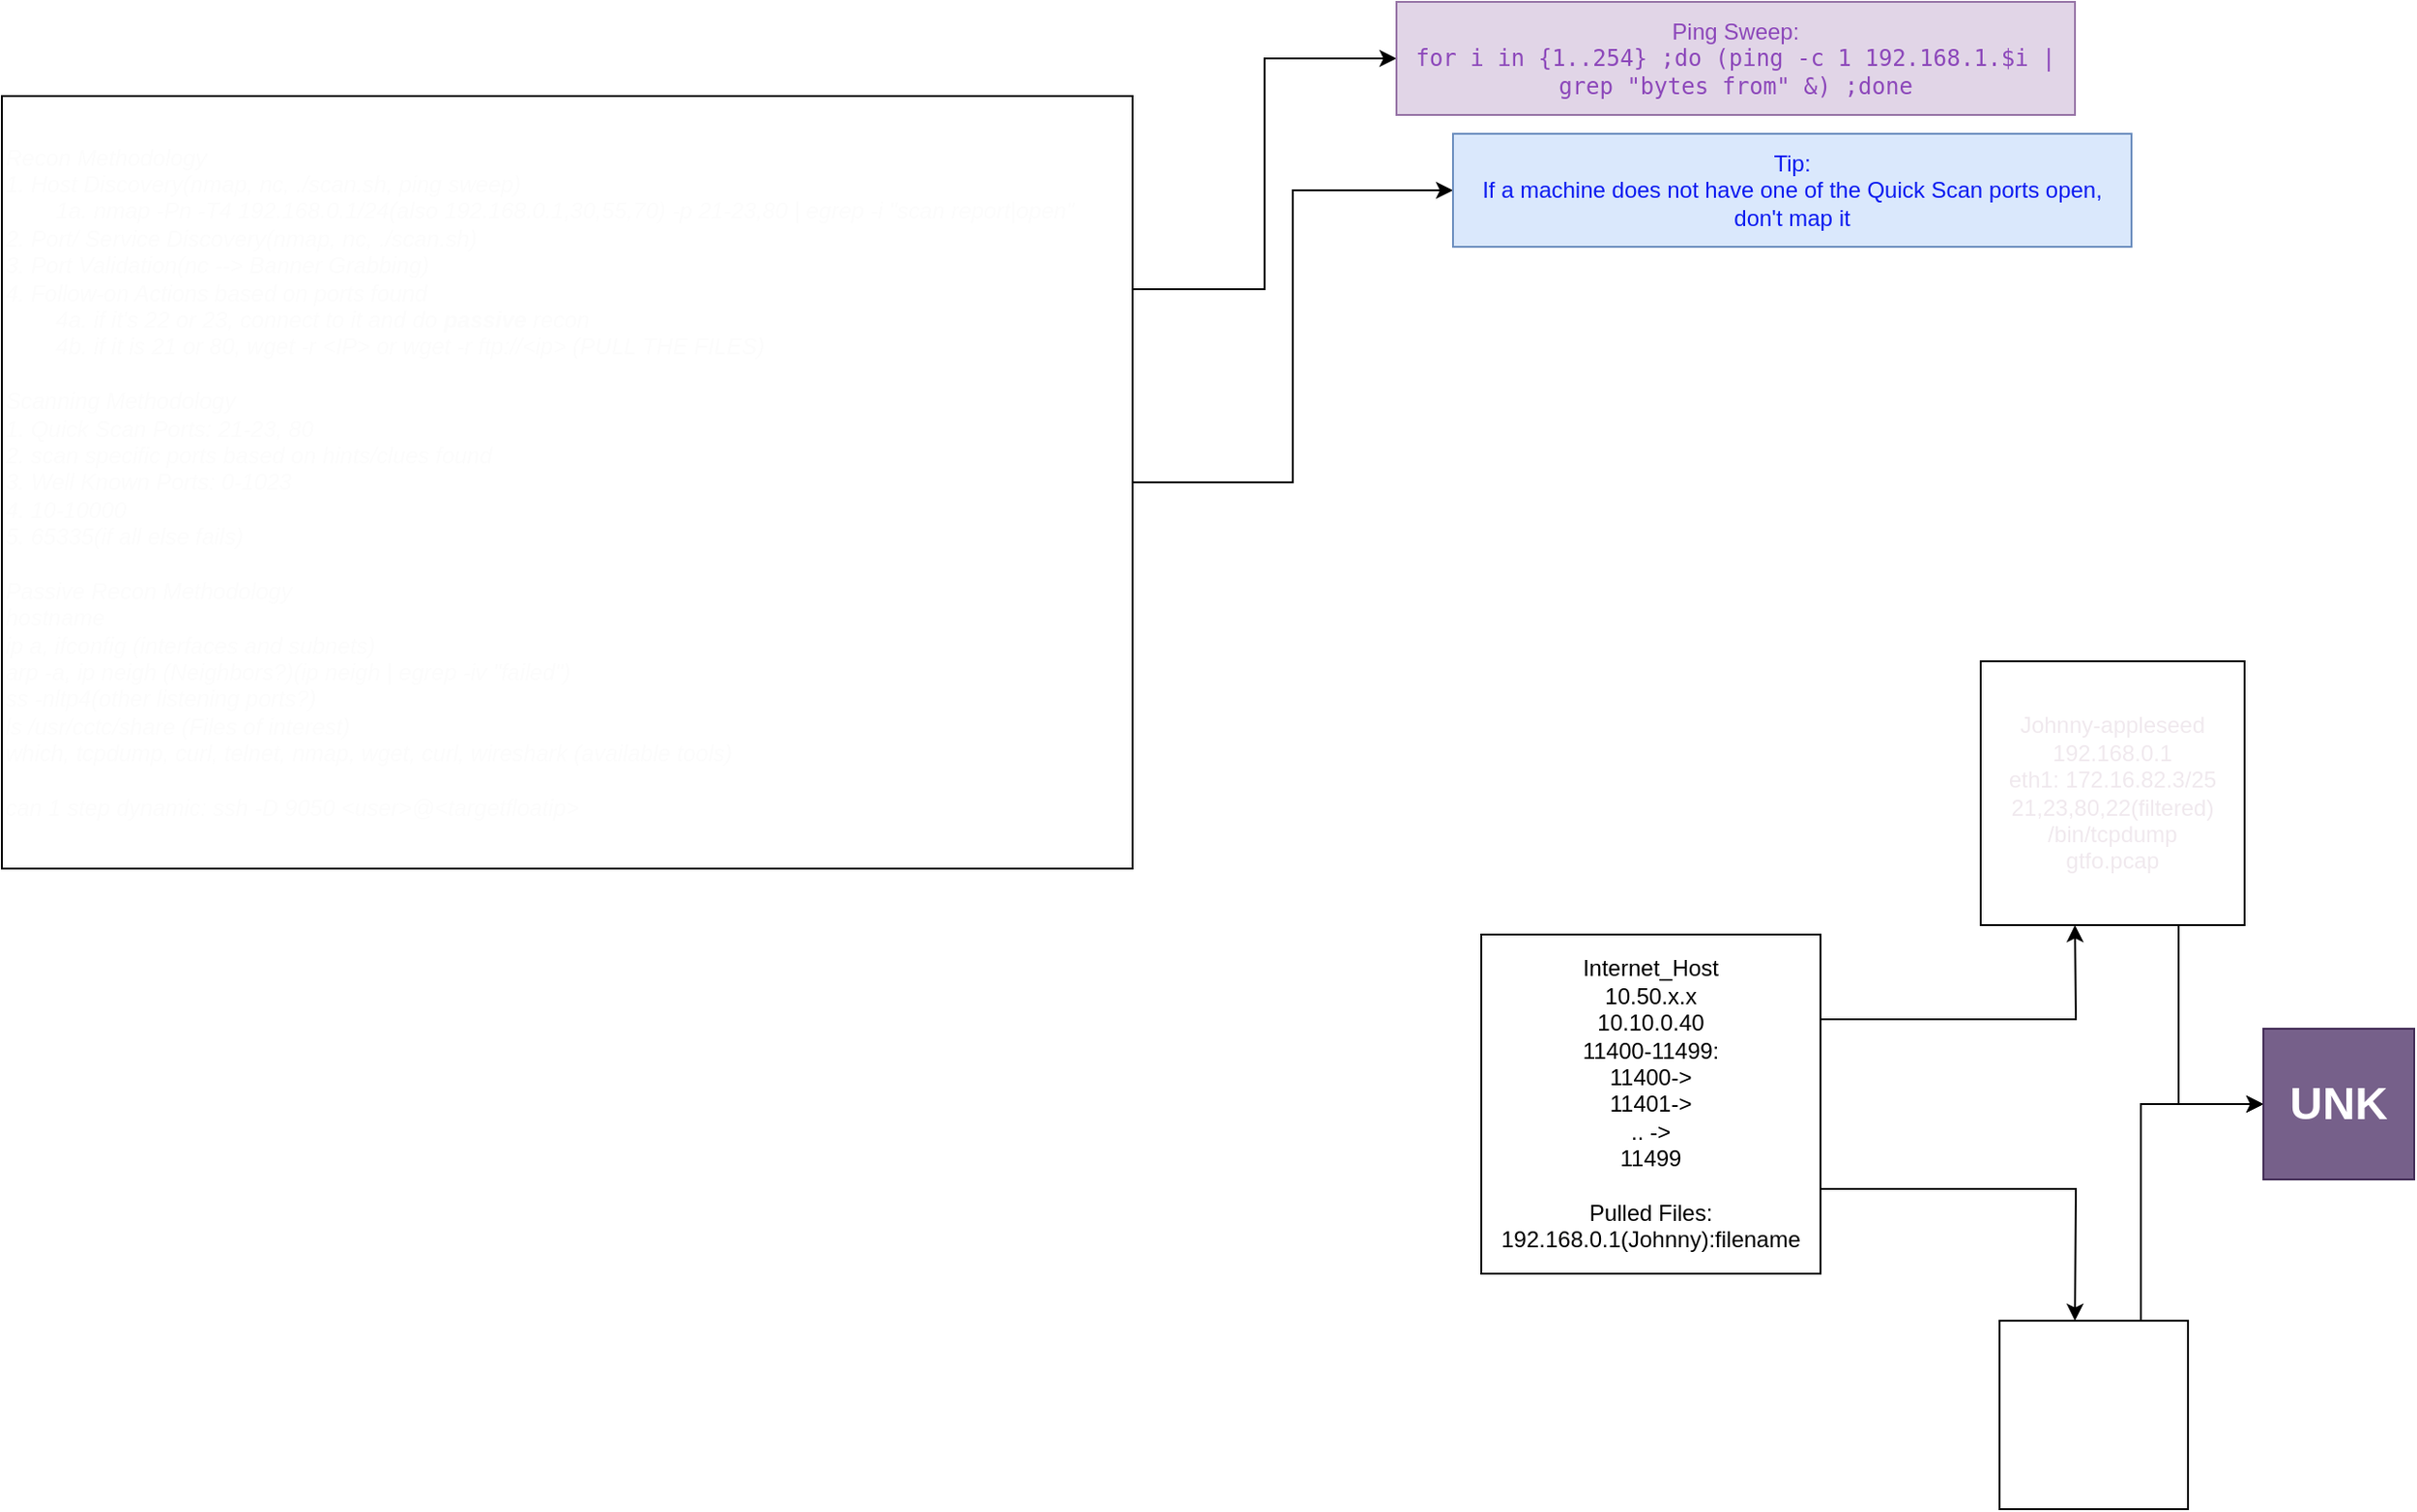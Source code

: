 <mxfile version="20.3.0" type="github" pages="4"><diagram id="m49JiDCDWUdo5BQ6anGd" name="Page-1"><mxGraphModel dx="2248" dy="1855" grid="1" gridSize="10" guides="1" tooltips="1" connect="1" arrows="1" fold="1" page="1" pageScale="1" pageWidth="850" pageHeight="1100" math="0" shadow="0"><root><mxCell id="0"/><mxCell id="1" parent="0"/><mxCell id="eq9zFTzemc9hKWh8LaHV-342" style="edgeStyle=orthogonalEdgeStyle;rounded=0;orthogonalLoop=1;jettySize=auto;html=1;exitX=1;exitY=0.25;exitDx=0;exitDy=0;fontColor=#0C1BF0;" edge="1" parent="1" source="eq9zFTzemc9hKWh8LaHV-155"><mxGeometry relative="1" as="geometry"><mxPoint x="650" y="280" as="targetPoint"/></mxGeometry></mxCell><mxCell id="eq9zFTzemc9hKWh8LaHV-343" style="edgeStyle=orthogonalEdgeStyle;rounded=0;orthogonalLoop=1;jettySize=auto;html=1;exitX=1;exitY=0.75;exitDx=0;exitDy=0;fontColor=#0C1BF0;" edge="1" parent="1" source="eq9zFTzemc9hKWh8LaHV-155"><mxGeometry relative="1" as="geometry"><mxPoint x="650" y="490" as="targetPoint"/></mxGeometry></mxCell><mxCell id="eq9zFTzemc9hKWh8LaHV-155" value="" style="whiteSpace=wrap;html=1;aspect=fixed;" vertex="1" parent="1"><mxGeometry x="335" y="285" width="180" height="180" as="geometry"/></mxCell><mxCell id="eq9zFTzemc9hKWh8LaHV-156" value="&lt;div&gt;Internet_Host&lt;/div&gt;&lt;div&gt;10.50.x.x&lt;/div&gt;&lt;div&gt;10.10.0.40&lt;br&gt;&lt;/div&gt;&lt;div&gt;11400-11499:&lt;/div&gt;&lt;div&gt;11400-&amp;gt;&lt;/div&gt;&lt;div&gt;11401-&amp;gt;&lt;/div&gt;&lt;div&gt;.. -&amp;gt;&lt;br&gt;&lt;/div&gt;&lt;div&gt;11499&lt;br&gt;&lt;/div&gt;&lt;div&gt;&lt;br&gt;&lt;/div&gt;&lt;div&gt;Pulled Files:&lt;/div&gt;&lt;div&gt;192.168.0.1(Johnny):filename&lt;br&gt;&lt;/div&gt;" style="text;html=1;strokeColor=none;fillColor=none;align=center;verticalAlign=middle;whiteSpace=wrap;rounded=0;" vertex="1" parent="1"><mxGeometry x="395" y="360" width="60" height="30" as="geometry"/></mxCell><mxCell id="eq9zFTzemc9hKWh8LaHV-339" style="edgeStyle=orthogonalEdgeStyle;rounded=0;orthogonalLoop=1;jettySize=auto;html=1;exitX=1;exitY=0.25;exitDx=0;exitDy=0;entryX=0;entryY=0.5;entryDx=0;entryDy=0;" edge="1" parent="1" source="eq9zFTzemc9hKWh8LaHV-337" target="eq9zFTzemc9hKWh8LaHV-338"><mxGeometry relative="1" as="geometry"><mxPoint x="270" as="targetPoint"/></mxGeometry></mxCell><mxCell id="eq9zFTzemc9hKWh8LaHV-341" value="" style="edgeStyle=orthogonalEdgeStyle;rounded=0;orthogonalLoop=1;jettySize=auto;html=1;fontColor=#0C1BF0;" edge="1" parent="1" source="eq9zFTzemc9hKWh8LaHV-337" target="eq9zFTzemc9hKWh8LaHV-340"><mxGeometry relative="1" as="geometry"/></mxCell><mxCell id="eq9zFTzemc9hKWh8LaHV-337" value="&lt;div align=&quot;left&quot;&gt;&lt;font color=&quot;#FCFCFC&quot;&gt;Recon Methodology&lt;/font&gt;&lt;/div&gt;&lt;div align=&quot;left&quot;&gt;&lt;font color=&quot;#FCFCFC&quot;&gt;1. Host Discovery(nmap, nc, ./scan.sh, ping sweep)&lt;/font&gt;&lt;/div&gt;&lt;div align=&quot;left&quot;&gt;&lt;font color=&quot;#FCFCFC&quot;&gt;&lt;span style=&quot;white-space: pre;&quot;&gt;&#9;&lt;/span&gt;1a. nmap -Pn -T4 192.168.0.1/24(also 192.168.0.1,30,55,70) -p 21-23,80 | egrep -i &quot;scan report|open&quot;&lt;br&gt;&lt;/font&gt;&lt;/div&gt;&lt;div align=&quot;left&quot;&gt;&lt;font color=&quot;#FCFCFC&quot;&gt;2. Port/ Service Discovery(nmap, nc, ./scan.sh)&lt;/font&gt;&lt;/div&gt;&lt;div align=&quot;left&quot;&gt;&lt;font color=&quot;#FCFCFC&quot;&gt;3. Port Validation(nc --&amp;gt; Banner Grabbing)&lt;/font&gt;&lt;/div&gt;&lt;div align=&quot;left&quot;&gt;&lt;font color=&quot;#FCFCFC&quot;&gt;4. Follow-on Actions based on ports found&lt;/font&gt;&lt;/div&gt;&lt;div align=&quot;left&quot;&gt;&lt;font color=&quot;#FCFCFC&quot;&gt;&lt;span style=&quot;white-space: pre;&quot;&gt;&#9;&lt;/span&gt;4a. if it's 22 or 23, connect to it and do &lt;b&gt;passive&lt;/b&gt; recon&lt;/font&gt;&lt;/div&gt;&lt;div align=&quot;left&quot;&gt;&lt;font color=&quot;#FCFCFC&quot;&gt;&lt;span style=&quot;white-space: pre;&quot;&gt;&#9;&lt;/span&gt;4b. if it is 21 or 80, wget -r &amp;lt;IP&amp;gt; or wget -r ftp://&amp;lt;ip&amp;gt; (PULL THE FILES)&lt;br&gt;&lt;/font&gt;&lt;/div&gt;&lt;div align=&quot;left&quot;&gt;&lt;font color=&quot;#FCFCFC&quot;&gt;&lt;br&gt;&lt;/font&gt;&lt;/div&gt;&lt;div align=&quot;left&quot;&gt;&lt;font color=&quot;#FCFCFC&quot;&gt;Scanning Methodology&lt;br&gt;&lt;/font&gt;&lt;/div&gt;&lt;div align=&quot;left&quot;&gt;&lt;font color=&quot;#FCFCFC&quot;&gt;1. Quick Scan Ports: 21-23, 80&lt;/font&gt;&lt;/div&gt;&lt;div align=&quot;left&quot;&gt;&lt;font color=&quot;#FCFCFC&quot;&gt;2. scan specific ports based on hints/clues found&lt;br&gt;&lt;/font&gt;&lt;/div&gt;&lt;div align=&quot;left&quot;&gt;&lt;font color=&quot;#FCFCFC&quot;&gt;3. Well Known Ports: 0-1023&lt;br&gt;&lt;/font&gt;&lt;/div&gt;&lt;div align=&quot;left&quot;&gt;&lt;font color=&quot;#FCFCFC&quot;&gt;4. 10-10000&lt;/font&gt;&lt;/div&gt;&lt;div align=&quot;left&quot;&gt;&lt;font color=&quot;#FCFCFC&quot;&gt;5. 65335(if all else fails)&lt;br&gt;&lt;/font&gt;&lt;/div&gt;&lt;div align=&quot;left&quot;&gt;&lt;font color=&quot;#FCFCFC&quot;&gt;&lt;br&gt;&lt;/font&gt;&lt;/div&gt;&lt;div align=&quot;left&quot;&gt;&lt;font color=&quot;#FCFCFC&quot;&gt;Passive Recon Methodology&lt;br&gt;&lt;/font&gt;&lt;/div&gt;&lt;div align=&quot;left&quot;&gt;&lt;font color=&quot;#FCFCFC&quot;&gt;hostname&lt;/font&gt;&lt;/div&gt;&lt;div align=&quot;left&quot;&gt;&lt;font color=&quot;#FCFCFC&quot;&gt;ip a, ifconfig (interfaces and subnets)&lt;br&gt;&lt;/font&gt;&lt;/div&gt;&lt;div align=&quot;left&quot;&gt;&lt;font color=&quot;#FCFCFC&quot;&gt;arp -a, ip neigh (Neighbors?)(ip neigh | egrep -iv &quot;failed&quot;)&lt;br&gt;&lt;/font&gt;&lt;/div&gt;&lt;div align=&quot;left&quot;&gt;&lt;font color=&quot;#FCFCFC&quot;&gt;ss -nltp4(other listening ports?)&lt;/font&gt;&lt;/div&gt;&lt;div align=&quot;left&quot;&gt;&lt;font color=&quot;#FCFCFC&quot;&gt;ls /usr/cctc/share (Files of interest)&lt;/font&gt;&lt;/div&gt;&lt;div align=&quot;left&quot;&gt;&lt;font color=&quot;#FCFCFC&quot;&gt;which, tcpdump, curl, telnet, nmap, wget, curl, wireshark (available tools) &lt;br&gt;&lt;/font&gt;&lt;/div&gt;&lt;div align=&quot;left&quot;&gt;&lt;font color=&quot;#FCFCFC&quot;&gt;&lt;br&gt;&lt;/font&gt;&lt;/div&gt;&lt;div align=&quot;left&quot;&gt;&lt;font color=&quot;#FCFCFC&quot;&gt;can 1 step dynamic: ssh -D 9050 &amp;lt;user&amp;gt;@&amp;lt;targetfloatip&amp;gt;&lt;br&gt;&lt;/font&gt;&lt;/div&gt;" style="rounded=0;whiteSpace=wrap;html=1;fontStyle=2;fontColor=#967DB0;align=left;" vertex="1" parent="1"><mxGeometry x="-450" y="-160" width="600" height="410" as="geometry"/></mxCell><mxCell id="eq9zFTzemc9hKWh8LaHV-338" value="&lt;div&gt;&lt;font color=&quot;#8C47BA&quot;&gt;Ping Sweep:&lt;/font&gt;&lt;/div&gt;&lt;div&gt;&lt;font color=&quot;#8C47BA&quot;&gt;&lt;code&gt;for i in {1..254} ;do (ping -c 1 192.168.1.$i | grep &quot;bytes from&quot; &amp;amp;) ;done&lt;/code&gt;&lt;/font&gt;&lt;/div&gt;" style="rounded=0;whiteSpace=wrap;html=1;fillColor=#e1d5e7;strokeColor=#9673a6;fontColor=#967DB0;" vertex="1" parent="1"><mxGeometry x="290" y="-210" width="360" height="60" as="geometry"/></mxCell><mxCell id="eq9zFTzemc9hKWh8LaHV-340" value="&lt;div&gt;Tip: &lt;br&gt;&lt;/div&gt;&lt;div&gt;If a machine does not have one of the Quick Scan ports open,&lt;/div&gt;&lt;div&gt;don't map it&lt;br&gt;&lt;/div&gt;" style="rounded=0;whiteSpace=wrap;html=1;labelBackgroundColor=none;fillColor=#dae8fc;strokeColor=#6c8ebf;fontColor=#0C1BF0;" vertex="1" parent="1"><mxGeometry x="320" y="-140" width="360" height="60" as="geometry"/></mxCell><mxCell id="eq9zFTzemc9hKWh8LaHV-348" style="edgeStyle=orthogonalEdgeStyle;rounded=0;orthogonalLoop=1;jettySize=auto;html=1;exitX=0.75;exitY=1;exitDx=0;exitDy=0;entryX=0;entryY=0.5;entryDx=0;entryDy=0;fontColor=#FFFFFF;" edge="1" parent="1" source="eq9zFTzemc9hKWh8LaHV-345" target="eq9zFTzemc9hKWh8LaHV-347"><mxGeometry relative="1" as="geometry"/></mxCell><mxCell id="eq9zFTzemc9hKWh8LaHV-345" value="&lt;div&gt;&lt;font color=&quot;#F0E9EE&quot;&gt;Johnny-appleseed&lt;br&gt;&lt;/font&gt;&lt;/div&gt;&lt;div&gt;&lt;font color=&quot;#F0E9EE&quot;&gt;192.168.0.1&lt;/font&gt;&lt;/div&gt;&lt;div&gt;&lt;font color=&quot;#F0E9EE&quot;&gt;eth1: 172.16.82.3/25&lt;/font&gt;&lt;/div&gt;&lt;div&gt;&lt;font color=&quot;#F0E9EE&quot;&gt;21,23,80,22(filtered)&lt;/font&gt;&lt;/div&gt;&lt;div&gt;&lt;font color=&quot;#F0E9EE&quot;&gt;/bin/tcpdump&lt;/font&gt;&lt;/div&gt;&lt;div&gt;&lt;font color=&quot;#F0E9EE&quot;&gt;gtfo.pcap&lt;br&gt;&lt;/font&gt;&lt;/div&gt;" style="whiteSpace=wrap;html=1;aspect=fixed;labelBackgroundColor=none;fontColor=#0C1BF0;" vertex="1" parent="1"><mxGeometry x="600" y="140" width="140" height="140" as="geometry"/></mxCell><mxCell id="eq9zFTzemc9hKWh8LaHV-349" style="edgeStyle=orthogonalEdgeStyle;rounded=0;orthogonalLoop=1;jettySize=auto;html=1;exitX=0.75;exitY=0;exitDx=0;exitDy=0;fontColor=#FFFFFF;entryX=0;entryY=0.5;entryDx=0;entryDy=0;" edge="1" parent="1" source="eq9zFTzemc9hKWh8LaHV-346" target="eq9zFTzemc9hKWh8LaHV-347"><mxGeometry relative="1" as="geometry"><mxPoint x="670" y="380" as="targetPoint"/></mxGeometry></mxCell><mxCell id="eq9zFTzemc9hKWh8LaHV-346" value="&lt;div&gt;&lt;font color=&quot;#FFFFFF&quot;&gt;&lt;br&gt;&lt;/font&gt;&lt;/div&gt;&lt;div&gt;&lt;font color=&quot;#FFFFFF&quot;&gt;192.168.0.30&lt;/font&gt;&lt;/div&gt;" style="whiteSpace=wrap;html=1;aspect=fixed;labelBackgroundColor=none;fontColor=#0C1BF0;" vertex="1" parent="1"><mxGeometry x="610" y="490" width="100" height="100" as="geometry"/></mxCell><mxCell id="eq9zFTzemc9hKWh8LaHV-347" value="&lt;font style=&quot;font-size: 24px;&quot;&gt;&lt;b&gt;UNK&lt;/b&gt;&lt;/font&gt;" style="whiteSpace=wrap;html=1;aspect=fixed;labelBackgroundColor=none;fillColor=#76608a;fontColor=#ffffff;strokeColor=#432D57;" vertex="1" parent="1"><mxGeometry x="750" y="335" width="80" height="80" as="geometry"/></mxCell></root></mxGraphModel></diagram><diagram id="Q-NaKHXhFniktiyjGdNz" name="Page-2"><mxGraphModel dx="1174" dy="2334" grid="1" gridSize="10" guides="1" tooltips="1" connect="1" arrows="1" fold="1" page="1" pageScale="1" pageWidth="1100" pageHeight="850" math="0" shadow="0"><root><mxCell id="0"/><mxCell id="1" parent="0"/><mxCell id="yvTgiHOmzYp00KpEnx5r-4" style="edgeStyle=orthogonalEdgeStyle;rounded=0;orthogonalLoop=1;jettySize=auto;html=1;entryX=0;entryY=0.5;entryDx=0;entryDy=0;fontSize=12;fontColor=#FFFFFF;" edge="1" parent="1" source="yvTgiHOmzYp00KpEnx5r-1" target="yvTgiHOmzYp00KpEnx5r-3"><mxGeometry relative="1" as="geometry"/></mxCell><mxCell id="aiCSv_BEGlrVIuYpnBj--17" style="edgeStyle=orthogonalEdgeStyle;rounded=0;orthogonalLoop=1;jettySize=auto;html=1;exitX=0.75;exitY=1;exitDx=0;exitDy=0;fontSize=12;fontColor=#FFFFFF;entryX=0;entryY=0.5;entryDx=0;entryDy=0;" edge="1" parent="1" source="yvTgiHOmzYp00KpEnx5r-1" target="yvTgiHOmzYp00KpEnx5r-8"><mxGeometry relative="1" as="geometry"><mxPoint x="450" y="860" as="targetPoint"/></mxGeometry></mxCell><mxCell id="lsdf27sEsy8acEkL181g-18" style="edgeStyle=orthogonalEdgeStyle;rounded=0;orthogonalLoop=1;jettySize=auto;html=1;exitX=0.5;exitY=0;exitDx=0;exitDy=0;entryX=0;entryY=0.5;entryDx=0;entryDy=0;fontSize=12;fontColor=#FFFFFF;" edge="1" parent="1" source="yvTgiHOmzYp00KpEnx5r-1" target="aiCSv_BEGlrVIuYpnBj--6"><mxGeometry relative="1" as="geometry"/></mxCell><mxCell id="yvTgiHOmzYp00KpEnx5r-1" value="&lt;div style=&quot;font-size: 12px;&quot;&gt;&lt;pre&gt;&lt;font style=&quot;font-size: 12px;&quot;&gt;Internet_host&lt;/font&gt;&lt;/pre&gt;&lt;/div&gt;&lt;div style=&quot;font-size: 12px;&quot;&gt;&lt;pre&gt;&lt;font style=&quot;font-size: 12px;&quot;&gt;10.50.X.X&lt;br&gt;11400-&amp;gt;&lt;br&gt;11401-&amp;gt;NS1&lt;br&gt;11402-&amp;gt;NS2&lt;br&gt;..&lt;br&gt;11499-&amp;gt;&lt;br&gt;&lt;/font&gt;&lt;/pre&gt;&lt;/div&gt;" style="whiteSpace=wrap;html=1;aspect=fixed;labelBackgroundColor=none;fontSize=24;fontColor=#FFFFFF;spacing=0;" vertex="1" parent="1"><mxGeometry x="160" y="-450" width="140" height="140" as="geometry"/></mxCell><mxCell id="aiCSv_BEGlrVIuYpnBj--8" style="edgeStyle=orthogonalEdgeStyle;rounded=0;orthogonalLoop=1;jettySize=auto;html=1;exitX=1;exitY=0.5;exitDx=0;exitDy=0;fontSize=12;fontColor=#FFFFFF;entryX=-0.008;entryY=0.56;entryDx=0;entryDy=0;entryPerimeter=0;" edge="1" parent="1" source="yvTgiHOmzYp00KpEnx5r-3" target="aiCSv_BEGlrVIuYpnBj--12"><mxGeometry relative="1" as="geometry"><mxPoint x="780" y="260" as="targetPoint"/><Array as="points"><mxPoint x="730" y="185"/><mxPoint x="730" y="404"/></Array></mxGeometry></mxCell><mxCell id="aiCSv_BEGlrVIuYpnBj--22" style="edgeStyle=orthogonalEdgeStyle;rounded=0;orthogonalLoop=1;jettySize=auto;html=1;exitX=1;exitY=0.5;exitDx=0;exitDy=0;entryX=0;entryY=0.5;entryDx=0;entryDy=0;fontSize=12;fontColor=#FFFFFF;" edge="1" parent="1" source="yvTgiHOmzYp00KpEnx5r-3" target="aiCSv_BEGlrVIuYpnBj--10"><mxGeometry relative="1" as="geometry"><Array as="points"><mxPoint x="730" y="185"/><mxPoint x="730" y="5"/></Array></mxGeometry></mxCell><mxCell id="lsdf27sEsy8acEkL181g-5" style="edgeStyle=orthogonalEdgeStyle;rounded=0;orthogonalLoop=1;jettySize=auto;html=1;exitX=1;exitY=0.5;exitDx=0;exitDy=0;entryX=0;entryY=0.5;entryDx=0;entryDy=0;fontSize=12;fontColor=#FFFFFF;" edge="1" parent="1" source="yvTgiHOmzYp00KpEnx5r-3" target="lsdf27sEsy8acEkL181g-4"><mxGeometry relative="1" as="geometry"/></mxCell><mxCell id="yvTgiHOmzYp00KpEnx5r-3" value="&lt;div&gt;Atropia(T3)&lt;br&gt;&lt;/div&gt;&lt;div&gt;10.3.0.10(internal)&lt;br&gt;&lt;/div&gt;&lt;div&gt;&lt;br&gt;&lt;/div&gt;&lt;div&gt;Open Ports:&lt;/div&gt;&lt;div&gt;22&lt;br&gt;&lt;/div&gt;" style="rounded=0;whiteSpace=wrap;html=1;labelBackgroundColor=none;fontSize=12;fontColor=#FFFFFF;" vertex="1" parent="1"><mxGeometry x="460" y="80" width="140" height="210" as="geometry"/></mxCell><mxCell id="yvTgiHOmzYp00KpEnx5r-6" value="&lt;div&gt;Float IP:&lt;/div&gt;&lt;div&gt;10.50.33.143&lt;/div&gt;&lt;div&gt;&lt;br&gt;&lt;/div&gt;" style="text;html=1;strokeColor=none;fillColor=none;align=center;verticalAlign=middle;whiteSpace=wrap;rounded=0;labelBackgroundColor=none;fontSize=12;fontColor=#FFFFFF;" vertex="1" parent="1"><mxGeometry x="380" y="120" width="60" height="30" as="geometry"/></mxCell><mxCell id="aiCSv_BEGlrVIuYpnBj--18" style="edgeStyle=orthogonalEdgeStyle;rounded=0;orthogonalLoop=1;jettySize=auto;html=1;exitX=1;exitY=0.5;exitDx=0;exitDy=0;fontSize=12;fontColor=#FFFFFF;" edge="1" parent="1" source="yvTgiHOmzYp00KpEnx5r-8"><mxGeometry relative="1" as="geometry"><mxPoint x="750" y="855" as="targetPoint"/></mxGeometry></mxCell><mxCell id="2rCzxcQUWHQtm9QrZ-nw-5" style="edgeStyle=orthogonalEdgeStyle;rounded=0;orthogonalLoop=1;jettySize=auto;html=1;exitX=1;exitY=0.25;exitDx=0;exitDy=0;entryX=0;entryY=0.5;entryDx=0;entryDy=0;fontSize=12;fontColor=#FFFFFF;" edge="1" parent="1" source="yvTgiHOmzYp00KpEnx5r-8" target="2rCzxcQUWHQtm9QrZ-nw-1"><mxGeometry relative="1" as="geometry"/></mxCell><mxCell id="2rCzxcQUWHQtm9QrZ-nw-6" style="edgeStyle=orthogonalEdgeStyle;rounded=0;orthogonalLoop=1;jettySize=auto;html=1;exitX=1;exitY=0.75;exitDx=0;exitDy=0;entryX=0;entryY=0.5;entryDx=0;entryDy=0;fontSize=12;fontColor=#FFFFFF;" edge="1" parent="1" source="yvTgiHOmzYp00KpEnx5r-8" target="2rCzxcQUWHQtm9QrZ-nw-3"><mxGeometry relative="1" as="geometry"/></mxCell><mxCell id="2rCzxcQUWHQtm9QrZ-nw-7" style="edgeStyle=orthogonalEdgeStyle;rounded=0;orthogonalLoop=1;jettySize=auto;html=1;exitX=1;exitY=0.75;exitDx=0;exitDy=0;entryX=0;entryY=0.5;entryDx=0;entryDy=0;fontSize=12;fontColor=#FFFFFF;" edge="1" parent="1" source="yvTgiHOmzYp00KpEnx5r-8" target="2rCzxcQUWHQtm9QrZ-nw-4"><mxGeometry relative="1" as="geometry"/></mxCell><mxCell id="yvTgiHOmzYp00KpEnx5r-8" value="&lt;div&gt;Pineland(T4)&lt;br&gt;&lt;/div&gt;&lt;div&gt;10.2.0.1(internal)&lt;br&gt;&lt;/div&gt;&lt;div&gt;Open Ports:&lt;/div&gt;&lt;div&gt;22, 23, 80&lt;br&gt;&lt;/div&gt;" style="rounded=0;whiteSpace=wrap;html=1;labelBackgroundColor=none;fontSize=12;fontColor=#FFFFFF;" vertex="1" parent="1"><mxGeometry x="470" y="750" width="130" height="210" as="geometry"/></mxCell><mxCell id="aiCSv_BEGlrVIuYpnBj--1" value="&lt;div&gt;Float IP:&lt;/div&gt;&lt;div&gt;10.50.22.245&lt;br&gt;&lt;/div&gt;" style="text;html=1;strokeColor=none;fillColor=none;align=center;verticalAlign=middle;whiteSpace=wrap;rounded=0;labelBackgroundColor=none;fontSize=12;fontColor=#FFFFFF;" vertex="1" parent="1"><mxGeometry x="400" y="780" width="60" height="30" as="geometry"/></mxCell><mxCell id="aiCSv_BEGlrVIuYpnBj--2" value="Float IP: 10.50.37.22" style="text;html=1;strokeColor=none;fillColor=none;align=center;verticalAlign=middle;whiteSpace=wrap;rounded=0;labelBackgroundColor=none;fontSize=12;fontColor=#FFFFFF;" vertex="1" parent="1"><mxGeometry x="395" y="-590" width="60" height="30" as="geometry"/></mxCell><mxCell id="lsdf27sEsy8acEkL181g-21" style="edgeStyle=orthogonalEdgeStyle;rounded=0;orthogonalLoop=1;jettySize=auto;html=1;exitX=1;exitY=0.25;exitDx=0;exitDy=0;entryX=0;entryY=0.5;entryDx=0;entryDy=0;fontSize=12;fontColor=#FFFFFF;" edge="1" parent="1" source="aiCSv_BEGlrVIuYpnBj--6" target="lsdf27sEsy8acEkL181g-19"><mxGeometry relative="1" as="geometry"/></mxCell><mxCell id="lsdf27sEsy8acEkL181g-22" style="edgeStyle=orthogonalEdgeStyle;rounded=0;orthogonalLoop=1;jettySize=auto;html=1;exitX=1;exitY=0.75;exitDx=0;exitDy=0;fontSize=12;fontColor=#FFFFFF;" edge="1" parent="1" source="aiCSv_BEGlrVIuYpnBj--6" target="lsdf27sEsy8acEkL181g-20"><mxGeometry relative="1" as="geometry"/></mxCell><mxCell id="lsdf27sEsy8acEkL181g-113" style="edgeStyle=orthogonalEdgeStyle;rounded=0;orthogonalLoop=1;jettySize=auto;html=1;exitX=1;exitY=0.5;exitDx=0;exitDy=0;entryX=0;entryY=0.5;entryDx=0;entryDy=0;fontSize=12;fontColor=#FFFFFF;" edge="1" parent="1" source="aiCSv_BEGlrVIuYpnBj--6" target="lsdf27sEsy8acEkL181g-24"><mxGeometry relative="1" as="geometry"/></mxCell><mxCell id="aiCSv_BEGlrVIuYpnBj--6" value="&lt;div&gt;T5&lt;/div&gt;&lt;div&gt;192.168.0.10&lt;br&gt;&lt;/div&gt;&lt;div&gt;open ports: &lt;br&gt;&lt;/div&gt;&lt;div&gt;22, 23, 80&lt;br&gt;&lt;/div&gt;" style="rounded=0;whiteSpace=wrap;html=1;labelBackgroundColor=none;fontSize=12;fontColor=#FFFFFF;" vertex="1" parent="1"><mxGeometry x="460" y="-610" width="130" height="210" as="geometry"/></mxCell><mxCell id="aiCSv_BEGlrVIuYpnBj--10" value="&lt;div&gt;Victoria server&lt;br&gt;&lt;/div&gt;&lt;div&gt;10.3.0.27&lt;/div&gt;&lt;div&gt;&lt;br&gt;&lt;/div&gt;&lt;div&gt;open ports: &lt;br&gt;&lt;/div&gt;&lt;div&gt;21,80&lt;br&gt;&lt;/div&gt;" style="rounded=0;whiteSpace=wrap;html=1;labelBackgroundColor=none;fontSize=12;fontColor=#FFFFFF;" vertex="1" parent="1"><mxGeometry x="800" y="-70" width="120" height="150" as="geometry"/></mxCell><mxCell id="aiCSv_BEGlrVIuYpnBj--12" value="Cortina's server&lt;br&gt;&lt;div&gt;10.3.0.1&lt;/div&gt;&lt;div&gt;open ports:&lt;/div&gt;&lt;div&gt;21,80&lt;br&gt;&lt;/div&gt;" style="rounded=0;whiteSpace=wrap;html=1;labelBackgroundColor=none;fontSize=12;fontColor=#FFFFFF;" vertex="1" parent="1"><mxGeometry x="790" y="320" width="120" height="150" as="geometry"/></mxCell><mxCell id="aiCSv_BEGlrVIuYpnBj--15" value="10.3.0.0/24" style="text;html=1;strokeColor=none;fillColor=none;align=center;verticalAlign=middle;whiteSpace=wrap;rounded=0;labelBackgroundColor=none;fontSize=12;fontColor=#FFFFFF;" vertex="1" parent="1"><mxGeometry x="670" y="160" width="60" height="30" as="geometry"/></mxCell><mxCell id="aiCSv_BEGlrVIuYpnBj--16" value="10.2.0.0/25" style="text;html=1;strokeColor=none;fillColor=none;align=center;verticalAlign=middle;whiteSpace=wrap;rounded=0;labelBackgroundColor=none;fontSize=12;fontColor=#FFFFFF;" vertex="1" parent="1"><mxGeometry x="640" y="830" width="60" height="30" as="geometry"/></mxCell><mxCell id="aiCSv_BEGlrVIuYpnBj--20" value="&lt;div&gt;Mohammed Web Server&lt;br&gt;&lt;/div&gt;&lt;div&gt;10.2.0.2&lt;/div&gt;&lt;div&gt;&lt;br&gt;&lt;/div&gt;&lt;div&gt;open ports:&lt;/div&gt;&lt;div&gt;20,80&lt;br&gt;&lt;/div&gt;" style="rounded=0;whiteSpace=wrap;html=1;labelBackgroundColor=none;fontSize=12;fontColor=#FFFFFF;" vertex="1" parent="1"><mxGeometry x="750" y="780" width="120" height="150" as="geometry"/></mxCell><mxCell id="aiCSv_BEGlrVIuYpnBj--21" value=".1" style="text;html=1;strokeColor=none;fillColor=none;align=center;verticalAlign=middle;whiteSpace=wrap;rounded=0;labelBackgroundColor=none;fontSize=12;fontColor=#FFFFFF;" vertex="1" parent="1"><mxGeometry x="580" y="830" width="60" height="30" as="geometry"/></mxCell><mxCell id="aiCSv_BEGlrVIuYpnBj--23" value=".10" style="text;html=1;strokeColor=none;fillColor=none;align=center;verticalAlign=middle;whiteSpace=wrap;rounded=0;labelBackgroundColor=none;fontSize=12;fontColor=#FFFFFF;" vertex="1" parent="1"><mxGeometry x="590" y="160" width="60" height="30" as="geometry"/></mxCell><mxCell id="aiCSv_BEGlrVIuYpnBj--24" value=".2" style="text;html=1;strokeColor=none;fillColor=none;align=center;verticalAlign=middle;whiteSpace=wrap;rounded=0;labelBackgroundColor=none;fontSize=12;fontColor=#FFFFFF;" vertex="1" parent="1"><mxGeometry x="700" y="830" width="60" height="30" as="geometry"/></mxCell><mxCell id="2rCzxcQUWHQtm9QrZ-nw-1" value="&lt;div&gt;Mohammed FTP Server&lt;br&gt;&lt;/div&gt;&lt;div&gt;10.2.0.3&lt;/div&gt;&lt;div&gt;&lt;br&gt;&lt;/div&gt;&lt;div&gt;open ports:&lt;/div&gt;&lt;div&gt;22, 23&lt;br&gt;&lt;/div&gt;" style="rounded=0;whiteSpace=wrap;html=1;labelBackgroundColor=none;fontSize=12;fontColor=#FFFFFF;" vertex="1" parent="1"><mxGeometry x="750" y="600" width="120" height="150" as="geometry"/></mxCell><mxCell id="2rCzxcQUWHQtm9QrZ-nw-3" value="&lt;div&gt;Mohammed Web Server&lt;br&gt;&lt;/div&gt;&lt;div&gt;10.2.0.202&lt;/div&gt;&lt;div&gt;&lt;br&gt;&lt;/div&gt;&lt;div&gt;open ports:&lt;/div&gt;&lt;div&gt;53&lt;br&gt;&lt;/div&gt;" style="rounded=0;whiteSpace=wrap;html=1;labelBackgroundColor=none;fontSize=12;fontColor=#FFFFFF;" vertex="1" parent="1"><mxGeometry x="750" y="970" width="120" height="150" as="geometry"/></mxCell><mxCell id="2rCzxcQUWHQtm9QrZ-nw-4" value="&lt;div&gt;Mohammed Web Server&lt;br&gt;&lt;/div&gt;&lt;div&gt;10.2.0.203&lt;/div&gt;&lt;div&gt;&lt;br&gt;&lt;/div&gt;&lt;div&gt;open ports:&lt;/div&gt;53" style="rounded=0;whiteSpace=wrap;html=1;labelBackgroundColor=none;fontSize=12;fontColor=#FFFFFF;" vertex="1" parent="1"><mxGeometry x="750" y="1150" width="120" height="150" as="geometry"/></mxCell><mxCell id="lsdf27sEsy8acEkL181g-2" value="10.4.0.0/24" style="text;html=1;strokeColor=none;fillColor=none;align=center;verticalAlign=middle;whiteSpace=wrap;rounded=0;labelBackgroundColor=none;fontSize=12;fontColor=#FFFFFF;" vertex="1" parent="1"><mxGeometry x="1240" y="160" width="60" height="30" as="geometry"/></mxCell><mxCell id="lsdf27sEsy8acEkL181g-3" value="10.5.0.0/24" style="text;html=1;strokeColor=none;fillColor=none;align=center;verticalAlign=middle;whiteSpace=wrap;rounded=0;labelBackgroundColor=none;fontSize=12;fontColor=#FFFFFF;" vertex="1" parent="1"><mxGeometry x="1590" y="160" width="60" height="30" as="geometry"/></mxCell><mxCell id="lsdf27sEsy8acEkL181g-6" style="edgeStyle=orthogonalEdgeStyle;rounded=0;orthogonalLoop=1;jettySize=auto;html=1;exitX=1;exitY=0.5;exitDx=0;exitDy=0;fontSize=12;fontColor=#FFFFFF;" edge="1" parent="1" source="lsdf27sEsy8acEkL181g-4"><mxGeometry relative="1" as="geometry"><mxPoint x="1420" y="185" as="targetPoint"/></mxGeometry></mxCell><mxCell id="lsdf27sEsy8acEkL181g-4" value="&lt;div&gt;Atropia(T3)&lt;br&gt;&lt;/div&gt;&lt;div&gt;10.3.0.10(internal)&lt;br&gt;&lt;/div&gt;&lt;div&gt;&lt;br&gt;&lt;/div&gt;&lt;div&gt;Open Ports:&lt;/div&gt;&lt;div&gt;22&lt;br&gt;&lt;/div&gt;" style="rounded=0;whiteSpace=wrap;html=1;labelBackgroundColor=none;fontSize=12;fontColor=#FFFFFF;" vertex="1" parent="1"><mxGeometry x="990" y="80" width="140" height="210" as="geometry"/></mxCell><mxCell id="lsdf27sEsy8acEkL181g-11" style="edgeStyle=orthogonalEdgeStyle;rounded=0;orthogonalLoop=1;jettySize=auto;html=1;exitX=1;exitY=0.5;exitDx=0;exitDy=0;entryX=0;entryY=0.5;entryDx=0;entryDy=0;fontSize=12;fontColor=#FFFFFF;" edge="1" parent="1" source="lsdf27sEsy8acEkL181g-9" target="lsdf27sEsy8acEkL181g-10"><mxGeometry relative="1" as="geometry"/></mxCell><mxCell id="lsdf27sEsy8acEkL181g-13" style="edgeStyle=orthogonalEdgeStyle;rounded=0;orthogonalLoop=1;jettySize=auto;html=1;exitX=1;exitY=0.5;exitDx=0;exitDy=0;entryX=0;entryY=0.5;entryDx=0;entryDy=0;fontSize=12;fontColor=#FFFFFF;" edge="1" parent="1" source="lsdf27sEsy8acEkL181g-9" target="lsdf27sEsy8acEkL181g-12"><mxGeometry relative="1" as="geometry"/></mxCell><mxCell id="lsdf27sEsy8acEkL181g-9" value="&lt;div&gt;&lt;br&gt;&lt;/div&gt;&lt;div&gt;Baja Republic&lt;br&gt;&lt;/div&gt;&lt;div&gt;10.4.0.1&lt;br&gt;&lt;/div&gt;&lt;div&gt;&lt;br&gt;&lt;/div&gt;&lt;div&gt;open ports: &lt;br&gt;&lt;/div&gt;&lt;div&gt;22&lt;br&gt;&lt;/div&gt;" style="rounded=0;whiteSpace=wrap;html=1;labelBackgroundColor=none;fontSize=12;fontColor=#FFFFFF;" vertex="1" parent="1"><mxGeometry x="1420" y="110" width="120" height="150" as="geometry"/></mxCell><mxCell id="lsdf27sEsy8acEkL181g-10" value="&lt;div&gt;&lt;br&gt;&lt;/div&gt;&lt;div&gt;Mojave&lt;br&gt;&lt;/div&gt;&lt;div&gt;10.5.0.1&lt;br&gt;&lt;/div&gt;&lt;div&gt;&lt;br&gt;&lt;/div&gt;&lt;div&gt;open ports: &lt;br&gt;&lt;/div&gt;&lt;div&gt;22&lt;br&gt;&lt;/div&gt;" style="rounded=0;whiteSpace=wrap;html=1;labelBackgroundColor=none;fontSize=12;fontColor=#FFFFFF;" vertex="1" parent="1"><mxGeometry x="1790" y="-20" width="120" height="150" as="geometry"/></mxCell><mxCell id="lsdf27sEsy8acEkL181g-12" value="&lt;div&gt;&lt;br&gt;&lt;/div&gt;&lt;div&gt;paramphia&lt;br&gt;&lt;/div&gt;&lt;div&gt;10.5.0.57&lt;br&gt;&lt;/div&gt;&lt;div&gt;&lt;br&gt;&lt;/div&gt;&lt;div&gt;open ports: &lt;br&gt;&lt;/div&gt;&lt;div&gt;21&lt;br&gt;&lt;/div&gt;" style="rounded=0;whiteSpace=wrap;html=1;labelBackgroundColor=none;fontSize=12;fontColor=#FFFFFF;" vertex="1" parent="1"><mxGeometry x="1790" y="200" width="120" height="150" as="geometry"/></mxCell><mxCell id="lsdf27sEsy8acEkL181g-14" value="&amp;nbsp;" style="text;whiteSpace=wrap;html=1;fontSize=12;fontColor=#FFFFFF;" vertex="1" parent="1"><mxGeometry x="1550" y="220" width="40" height="40" as="geometry"/></mxCell><mxCell id="Rkg2NVbdAC508lFHFCFD-4" style="edgeStyle=orthogonalEdgeStyle;rounded=0;orthogonalLoop=1;jettySize=auto;html=1;exitX=1;exitY=0.25;exitDx=0;exitDy=0;entryX=0;entryY=0.5;entryDx=0;entryDy=0;fontSize=12;fontColor=#FFFFFF;" edge="1" parent="1" source="lsdf27sEsy8acEkL181g-24" target="Rkg2NVbdAC508lFHFCFD-1"><mxGeometry relative="1" as="geometry"><Array as="points"><mxPoint x="1150" y="-542"/><mxPoint x="1150" y="-570"/><mxPoint x="1230" y="-570"/><mxPoint x="1230" y="-530"/><mxPoint x="1320" y="-530"/></Array></mxGeometry></mxCell><mxCell id="PH4uxNKFpPYVPGDwTnzV-2" style="edgeStyle=orthogonalEdgeStyle;rounded=0;orthogonalLoop=1;jettySize=auto;html=1;exitX=0.5;exitY=0;exitDx=0;exitDy=0;entryX=0;entryY=0.5;entryDx=0;entryDy=0;fontSize=12;fontColor=#FFFFFF;" edge="1" parent="1" source="lsdf27sEsy8acEkL181g-19" target="PH4uxNKFpPYVPGDwTnzV-1"><mxGeometry relative="1" as="geometry"/></mxCell><mxCell id="lsdf27sEsy8acEkL181g-19" value="&lt;div&gt;ssh 2&lt;br&gt;&lt;/div&gt;&lt;div&gt;192.168.0.20&lt;/div&gt;&lt;div&gt;&lt;br&gt;&lt;/div&gt;&lt;div&gt;open ports: &lt;br&gt;&lt;/div&gt;&lt;div&gt;21,80, 1111, 2222, 3333(SSH)&lt;br&gt;&lt;/div&gt;" style="rounded=0;whiteSpace=wrap;html=1;labelBackgroundColor=none;fontSize=12;fontColor=#FFFFFF;" vertex="1" parent="1"><mxGeometry x="760" y="-700" width="120" height="150" as="geometry"/></mxCell><mxCell id="lsdf27sEsy8acEkL181g-20" value="&lt;div&gt;ssh 3&lt;br&gt;&lt;/div&gt;&lt;div&gt;192.168.0.30&lt;br&gt;&lt;/div&gt;&lt;div&gt;&lt;br&gt;&lt;/div&gt;&lt;div&gt;open ports: &lt;br&gt;&lt;/div&gt;&lt;div&gt;80&lt;br&gt;&lt;/div&gt;" style="rounded=0;whiteSpace=wrap;html=1;labelBackgroundColor=none;fontSize=12;fontColor=#FFFFFF;" vertex="1" parent="1"><mxGeometry x="760" y="-470" width="120" height="150" as="geometry"/></mxCell><mxCell id="lsdf27sEsy8acEkL181g-23" value="192.168.0.0/24" style="text;html=1;strokeColor=none;fillColor=none;align=center;verticalAlign=middle;whiteSpace=wrap;rounded=0;labelBackgroundColor=none;fontSize=12;fontColor=#FFFFFF;" vertex="1" parent="1"><mxGeometry x="640" y="-660" width="60" height="30" as="geometry"/></mxCell><mxCell id="lsdf27sEsy8acEkL181g-24" value="&lt;div&gt;ssh 4&lt;br&gt;&lt;/div&gt;&lt;div&gt;192.168.0.40&lt;br&gt;&lt;/div&gt;&lt;div&gt;&lt;br&gt;&lt;/div&gt;&lt;div&gt;open ports: &lt;br&gt;&lt;/div&gt;&lt;div&gt;21,80, 5555(SSH)&lt;br&gt;&lt;/div&gt;" style="rounded=0;whiteSpace=wrap;html=1;labelBackgroundColor=none;fontSize=12;fontColor=#FFFFFF;" vertex="1" parent="1"><mxGeometry x="990" y="-580" width="120" height="150" as="geometry"/></mxCell><mxCell id="Rkg2NVbdAC508lFHFCFD-1" value="&lt;div&gt;ssh 6&lt;br&gt;&lt;/div&gt;&lt;div&gt;172.16.0.60&lt;/div&gt;&lt;div&gt;open ports:&lt;/div&gt;&lt;div&gt;20,22,23&lt;br&gt;&lt;/div&gt;" style="rounded=0;whiteSpace=wrap;html=1;labelBackgroundColor=none;fontSize=12;fontColor=#FFFFFF;" vertex="1" parent="1"><mxGeometry x="1320" y="-600" width="120" height="150" as="geometry"/></mxCell><mxCell id="Rkg2NVbdAC508lFHFCFD-3" value="172.16.0.0/24" style="text;html=1;strokeColor=none;fillColor=none;align=center;verticalAlign=middle;whiteSpace=wrap;rounded=0;labelBackgroundColor=none;fontSize=12;fontColor=#FFFFFF;" vertex="1" parent="1"><mxGeometry x="1160" y="-600" width="60" height="30" as="geometry"/></mxCell><mxCell id="PH4uxNKFpPYVPGDwTnzV-1" value="&lt;div&gt;ssh 5&lt;/div&gt;&lt;div&gt;192.168.0.50&lt;br&gt;&lt;/div&gt;&lt;div&gt;&lt;br&gt;&lt;/div&gt;&lt;div&gt;open ports: &lt;br&gt;&lt;/div&gt;&lt;div&gt;80, 21, &lt;br&gt;&lt;/div&gt;" style="rounded=0;whiteSpace=wrap;html=1;labelBackgroundColor=none;fontSize=12;fontColor=#FFFFFF;" vertex="1" parent="1"><mxGeometry x="880" y="-990" width="120" height="150" as="geometry"/></mxCell><mxCell id="mu5c1HI5rOi1Gnm5GsuJ-1" value="&lt;div&gt;ssh 9&lt;br&gt;&lt;/div&gt;&lt;div&gt;172.16.0.90&lt;/div&gt;&lt;div&gt;open ports:&lt;/div&gt;&lt;div&gt;20,22,23&lt;br&gt;&lt;/div&gt;" style="rounded=0;whiteSpace=wrap;html=1;labelBackgroundColor=none;fontSize=12;fontColor=#FFFFFF;" vertex="1" parent="1"><mxGeometry x="1560" y="-330" width="120" height="150" as="geometry"/></mxCell><mxCell id="mu5c1HI5rOi1Gnm5GsuJ-2" value="&lt;div&gt;ssh 8&lt;br&gt;&lt;/div&gt;&lt;div&gt;172.16.0.80&lt;/div&gt;&lt;div&gt;open ports:&lt;/div&gt;&lt;div&gt;20,22,23&lt;br&gt;&lt;/div&gt;" style="rounded=0;whiteSpace=wrap;html=1;labelBackgroundColor=none;fontSize=12;fontColor=#FFFFFF;" vertex="1" parent="1"><mxGeometry x="1640" y="-560" width="120" height="150" as="geometry"/></mxCell><mxCell id="mu5c1HI5rOi1Gnm5GsuJ-3" value="&lt;div&gt;ssh 7&lt;br&gt;&lt;/div&gt;&lt;div&gt;172.16.0.70&lt;br&gt;&lt;/div&gt;&lt;div&gt;open ports:&lt;/div&gt;&lt;div&gt;20,22,23&lt;br&gt;&lt;/div&gt;" style="rounded=0;whiteSpace=wrap;html=1;labelBackgroundColor=none;fontSize=12;fontColor=#FFFFFF;" vertex="1" parent="1"><mxGeometry x="1590" y="-760" width="120" height="150" as="geometry"/></mxCell></root></mxGraphModel></diagram><diagram id="L205vRVSoSnXY47SCGRg" name="Capstone Map"><mxGraphModel dx="4036" dy="2436" grid="1" gridSize="10" guides="1" tooltips="1" connect="1" arrows="1" fold="1" page="1" pageScale="1" pageWidth="1100" pageHeight="850" math="0" shadow="0"><root><mxCell id="0"/><mxCell id="1" parent="0"/><mxCell id="oGdQfeqNOnE2nYxe61GC-2" value="&lt;div&gt;&lt;code&gt;floating IP:&lt;br&gt;&lt;/code&gt;&lt;/div&gt;&lt;div&gt;&lt;code&gt;10.50.29.115&lt;/code&gt;&lt;/div&gt;" style="text;html=1;align=center;verticalAlign=middle;resizable=0;points=[];autosize=1;strokeColor=none;fillColor=none;fontSize=12;fontColor=#FFFFFF;" vertex="1" parent="1"><mxGeometry x="290" y="250" width="110" height="50" as="geometry"/></mxCell><mxCell id="oGdQfeqNOnE2nYxe61GC-5" style="edgeStyle=orthogonalEdgeStyle;rounded=0;orthogonalLoop=1;jettySize=auto;html=1;exitX=0;exitY=0.5;exitDx=0;exitDy=0;fontSize=12;fontColor=#FFFFFF;" edge="1" parent="1" source="oGdQfeqNOnE2nYxe61GC-4"><mxGeometry relative="1" as="geometry"><mxPoint x="210" y="295" as="targetPoint"/></mxGeometry></mxCell><mxCell id="wiPLIcCa88lOo859npP9-1" style="edgeStyle=orthogonalEdgeStyle;rounded=0;orthogonalLoop=1;jettySize=auto;html=1;exitX=1;exitY=0.5;exitDx=0;exitDy=0;fontSize=12;fontColor=#FFFFFF;entryX=0;entryY=0.5;entryDx=0;entryDy=0;" edge="1" parent="1" source="oGdQfeqNOnE2nYxe61GC-4" target="RHXe_gEr2lJCGlvh4cFh-1"><mxGeometry relative="1" as="geometry"><mxPoint x="950" y="294" as="targetPoint"/></mxGeometry></mxCell><mxCell id="RHXe_gEr2lJCGlvh4cFh-4" style="edgeStyle=orthogonalEdgeStyle;rounded=0;orthogonalLoop=1;jettySize=auto;html=1;exitX=1;exitY=0.5;exitDx=0;exitDy=0;fontSize=12;fontColor=#FFFFFF;entryX=0;entryY=0.5;entryDx=0;entryDy=0;" edge="1" parent="1" source="oGdQfeqNOnE2nYxe61GC-4" target="q1wA_pytUKDCBIeX-BGi-3"><mxGeometry relative="1" as="geometry"><mxPoint x="900" y="130" as="targetPoint"/></mxGeometry></mxCell><mxCell id="RHXe_gEr2lJCGlvh4cFh-5" style="edgeStyle=orthogonalEdgeStyle;rounded=0;orthogonalLoop=1;jettySize=auto;html=1;exitX=1;exitY=0.5;exitDx=0;exitDy=0;fontSize=12;fontColor=#FFFFFF;entryX=0;entryY=0.5;entryDx=0;entryDy=0;" edge="1" parent="1" source="oGdQfeqNOnE2nYxe61GC-4" target="RHXe_gEr2lJCGlvh4cFh-2"><mxGeometry relative="1" as="geometry"><mxPoint x="900" y="470" as="targetPoint"/></mxGeometry></mxCell><mxCell id="pmP-Wgv3bOONg1yCIE2t-5" style="edgeStyle=orthogonalEdgeStyle;rounded=0;orthogonalLoop=1;jettySize=auto;html=1;exitX=1;exitY=0.5;exitDx=0;exitDy=0;entryX=0;entryY=0.5;entryDx=0;entryDy=0;fontSize=12;fontColor=#FFFFFF;" edge="1" parent="1" source="oGdQfeqNOnE2nYxe61GC-4" target="F1eEID1387bU_wQGVs1G-1"><mxGeometry relative="1" as="geometry"/></mxCell><mxCell id="oGdQfeqNOnE2nYxe61GC-4" value="&lt;div&gt;Capstone-01&lt;br&gt;&lt;/div&gt;&lt;div&gt;&lt;br&gt;&lt;/div&gt;&lt;div&gt;Open Ports:&lt;/div&gt;&lt;div&gt;6011, 6012, 80, 22&lt;br&gt;&lt;/div&gt;" style="rounded=0;whiteSpace=wrap;html=1;labelBackgroundColor=none;fontSize=12;fontColor=#FFFFFF;" vertex="1" parent="1"><mxGeometry x="400" y="220" width="120" height="150" as="geometry"/></mxCell><mxCell id="oGdQfeqNOnE2nYxe61GC-6" value="&lt;span class=&quot;challenge-desc&quot;&gt;creds: net&lt;code&gt;Y&lt;/code&gt;_student&lt;code&gt;X&lt;/code&gt;:password&lt;code&gt;X&lt;/code&gt; (net&lt;code&gt;Y&lt;/code&gt; = Networking Class Identifier &amp;amp; student&lt;code&gt;X&lt;/code&gt; = Student Number &amp;amp; password&lt;code&gt;X&lt;/code&gt; = Student Number)&lt;br&gt;&lt;br&gt;Known Ports: UNKNOWN&lt;br&gt;&lt;br&gt;&lt;/span&gt;&lt;div&gt;&lt;span class=&quot;challenge-desc&quot;&gt;Action: Execute proper movement and redirection techniques&lt;/span&gt;&lt;/div&gt;&lt;div&gt;&lt;span class=&quot;challenge-desc&quot;&gt;&lt;br&gt;&lt;/span&gt;&lt;/div&gt;&lt;div&gt;&lt;span class=&quot;challenge-desc&quot;&gt;Any system, you reach or login to, you should check the &lt;code&gt;&quot;/usr/share/cctc/&quot;&lt;/code&gt; directory.&lt;/span&gt;&lt;/div&gt;&lt;div&gt;&lt;span class=&quot;challenge-desc&quot;&gt;&lt;br&gt;&lt;/span&gt;&lt;/div&gt;&lt;div&gt;&lt;span class=&quot;challenge-desc&quot;&gt;If you want to use a tool/command from &lt;br&gt;within the host (example: tcpdump, netcat, arp, etc…​) you can check to &lt;br&gt;see if it is present, and you can find the tool/command via the &lt;br&gt;&quot;whereis&quot; or &quot;which&quot; commands.&lt;/span&gt;&lt;/div&gt;&lt;div&gt;&lt;span class=&quot;challenge-desc&quot;&gt;&lt;br&gt;&lt;/span&gt;&lt;/div&gt;&lt;div&gt;&lt;span class=&quot;challenge-desc&quot;&gt;ssh tunnels, netcat, curl, wget, ftp, and proxychains from your own INTERNET_HOST &lt;br&gt;&lt;/span&gt;&lt;/div&gt;&lt;div&gt;&lt;span class=&quot;challenge-desc&quot;&gt;&lt;br&gt;&lt;/span&gt;&lt;/div&gt;&lt;div&gt;&lt;span class=&quot;challenge-desc&quot;&gt;port range 11400-11499&lt;br&gt;&lt;/span&gt;&lt;/div&gt;&lt;div&gt;&lt;span class=&quot;challenge-desc&quot;&gt;&lt;br&gt;&lt;/span&gt;&lt;/div&gt;&lt;div&gt;&lt;span class=&quot;challenge-desc&quot;&gt;echo &quot;&amp;lt;cap_letter&amp;gt;&quot; | base64&lt;br&gt;&lt;/span&gt;&lt;span class=&quot;challenge-desc&quot;&gt;&lt;/span&gt;&lt;span class=&quot;challenge-desc&quot;&gt;&lt;/span&gt;&lt;span class=&quot;challenge-desc&quot;&gt;&lt;/span&gt;&lt;/div&gt;" style="text;html=1;align=center;verticalAlign=middle;resizable=0;points=[];autosize=1;strokeColor=none;fillColor=none;fontSize=12;fontColor=#FFFFFF;" vertex="1" parent="1"><mxGeometry x="-10" y="-95" width="730" height="280" as="geometry"/></mxCell><mxCell id="wiPLIcCa88lOo859npP9-3" value="10.1.1.0/25" style="text;html=1;align=center;verticalAlign=middle;resizable=0;points=[];autosize=1;strokeColor=none;fillColor=none;fontSize=12;fontColor=#FFFFFF;" vertex="1" parent="1"><mxGeometry x="680" y="270" width="80" height="30" as="geometry"/></mxCell><mxCell id="q1wA_pytUKDCBIeX-BGi-1" value="&lt;div align=&quot;left&quot;&gt;&lt;font color=&quot;#FCFCFC&quot;&gt;Recon Methodology&lt;/font&gt;&lt;/div&gt;&lt;div align=&quot;left&quot;&gt;&lt;font color=&quot;#FCFCFC&quot;&gt;1. Host Discovery(nmap, nc, ./scan.sh, ping sweep)&lt;/font&gt;&lt;/div&gt;&lt;div align=&quot;left&quot;&gt;&lt;font color=&quot;#FCFCFC&quot;&gt;&lt;span style=&quot;white-space: pre;&quot;&gt;&#9;&lt;/span&gt;1a. nmap -Pn -T4 192.168.0.1/24(also 192.168.0.1,30,55,70) -p 21-23,80 | egrep -i &quot;scan report|open&quot;&lt;br&gt;&lt;/font&gt;&lt;/div&gt;&lt;div align=&quot;left&quot;&gt;&lt;font color=&quot;#FCFCFC&quot;&gt;2. Port/ Service Discovery(nmap, nc, ./scan.sh)&lt;/font&gt;&lt;/div&gt;&lt;div align=&quot;left&quot;&gt;&lt;font color=&quot;#FCFCFC&quot;&gt;3. Port Validation(nc --&amp;gt; Banner Grabbing)&lt;/font&gt;&lt;/div&gt;&lt;div align=&quot;left&quot;&gt;&lt;font color=&quot;#FCFCFC&quot;&gt;4. Follow-on Actions based on ports found&lt;/font&gt;&lt;/div&gt;&lt;div align=&quot;left&quot;&gt;&lt;font color=&quot;#FCFCFC&quot;&gt;&lt;span style=&quot;white-space: pre;&quot;&gt;&#9;&lt;/span&gt;4a. if it's 22 or 23, connect to it and do &lt;b&gt;passive&lt;/b&gt; recon&lt;/font&gt;&lt;/div&gt;&lt;div align=&quot;left&quot;&gt;&lt;font color=&quot;#FCFCFC&quot;&gt;&lt;span style=&quot;white-space: pre;&quot;&gt;&#9;&lt;/span&gt;4b. if it is 21 or 80, wget -r &amp;lt;IP&amp;gt; or wget -r ftp://&amp;lt;ip&amp;gt; (PULL THE FILES)&lt;br&gt;&lt;/font&gt;&lt;/div&gt;&lt;div align=&quot;left&quot;&gt;&lt;font color=&quot;#FCFCFC&quot;&gt;&lt;br&gt;&lt;/font&gt;&lt;/div&gt;&lt;div align=&quot;left&quot;&gt;&lt;font color=&quot;#FCFCFC&quot;&gt;Scanning Methodology&lt;br&gt;&lt;/font&gt;&lt;/div&gt;&lt;div align=&quot;left&quot;&gt;&lt;font color=&quot;#FCFCFC&quot;&gt;1. Quick Scan Ports: 21-23, 80&lt;/font&gt;&lt;/div&gt;&lt;div align=&quot;left&quot;&gt;&lt;font color=&quot;#FCFCFC&quot;&gt;2. scan specific ports based on hints/clues found&lt;br&gt;&lt;/font&gt;&lt;/div&gt;&lt;div align=&quot;left&quot;&gt;&lt;font color=&quot;#FCFCFC&quot;&gt;3. Well Known Ports: 0-1023&lt;br&gt;&lt;/font&gt;&lt;/div&gt;&lt;div align=&quot;left&quot;&gt;&lt;font color=&quot;#FCFCFC&quot;&gt;4. 10-10000&lt;/font&gt;&lt;/div&gt;&lt;div align=&quot;left&quot;&gt;&lt;font color=&quot;#FCFCFC&quot;&gt;5. 65335(if all else fails)&lt;br&gt;&lt;/font&gt;&lt;/div&gt;&lt;div align=&quot;left&quot;&gt;&lt;font color=&quot;#FCFCFC&quot;&gt;&lt;br&gt;&lt;/font&gt;&lt;/div&gt;&lt;div align=&quot;left&quot;&gt;&lt;font color=&quot;#FCFCFC&quot;&gt;Passive Recon Methodology&lt;br&gt;&lt;/font&gt;&lt;/div&gt;&lt;div align=&quot;left&quot;&gt;&lt;font color=&quot;#FCFCFC&quot;&gt;hostname&lt;/font&gt;&lt;/div&gt;&lt;div align=&quot;left&quot;&gt;&lt;font color=&quot;#FCFCFC&quot;&gt;ip a, ifconfig (interfaces and subnets)&lt;br&gt;&lt;/font&gt;&lt;/div&gt;&lt;div align=&quot;left&quot;&gt;&lt;font color=&quot;#FCFCFC&quot;&gt;arp -a, ip neigh (Neighbors?)(ip neigh | egrep -iv &quot;failed&quot;)&lt;br&gt;&lt;/font&gt;&lt;/div&gt;&lt;div align=&quot;left&quot;&gt;&lt;font color=&quot;#FCFCFC&quot;&gt;ss -nltp4(other listening ports?)&lt;/font&gt;&lt;/div&gt;&lt;div align=&quot;left&quot;&gt;&lt;font color=&quot;#FCFCFC&quot;&gt;ls /usr/cctc/share (Files of interest)&lt;/font&gt;&lt;/div&gt;&lt;div align=&quot;left&quot;&gt;&lt;font color=&quot;#FCFCFC&quot;&gt;which, tcpdump, curl, telnet, nmap, wget, curl, wireshark (available tools) &lt;br&gt;&lt;/font&gt;&lt;/div&gt;" style="rounded=0;whiteSpace=wrap;html=1;fontStyle=2;fontColor=#967DB0;align=left;" vertex="1" parent="1"><mxGeometry x="35" y="-520" width="600" height="410" as="geometry"/></mxCell><mxCell id="q1wA_pytUKDCBIeX-BGi-2" value="&lt;div&gt;ip neighbor 10.1.1.30&lt;br&gt;&lt;/div&gt;&lt;div&gt;&lt;br&gt;&lt;/div&gt;&lt;div&gt;10.1.1.89 dev eth0&amp;nbsp; INCOMPLETE&lt;/div&gt;10.1.1.78 dev eth0&amp;nbsp; INCOMPLETE&lt;br&gt;10.1.1.125 dev eth0 lladdr fa:16:3e:f3:82:26 REACHABLE&lt;br&gt;10.1.1.55 dev eth0&amp;nbsp; INCOMPLETE&lt;br&gt;10.1.1.11 dev eth0 lladdr fa:16:3e:f9:ee:a7 REACHABLE&lt;br&gt;10.1.1.33 dev eth0 lladdr fa:16:3e:53:bd:56 REACHABLE&lt;br&gt;10.1.1.88 dev eth0&amp;nbsp; INCOMPLETE&lt;br&gt;10.1.1.81 dev eth0&amp;nbsp; INCOMPLETE&lt;br&gt;10.1.1.126 dev eth0 lladdr fa:16:3e:6f:21:12 REACHABLE&lt;br&gt;10.1.1.56 dev eth0&amp;nbsp; INCOMPLETE&lt;br&gt;10.1.1.25 dev eth0 lladdr fa:16:3e:20:ac:b9 STALE" style="rounded=0;whiteSpace=wrap;html=1;labelBackgroundColor=none;fontSize=12;fontColor=#FFFFFF;" vertex="1" parent="1"><mxGeometry x="740" y="-471" width="270" height="310" as="geometry"/></mxCell><mxCell id="q1wA_pytUKDCBIeX-BGi-3" value="&lt;div&gt;Capstone-04&lt;br&gt;&lt;/div&gt;&lt;div&gt;10.1.1.33&lt;/div&gt;&lt;div&gt;&lt;br&gt;&lt;/div&gt;&lt;div&gt;open ports: &lt;br&gt;&lt;/div&gt;&lt;div&gt;&amp;nbsp;21, 23, 80&lt;br&gt;&lt;/div&gt;" style="rounded=0;whiteSpace=wrap;html=1;labelBackgroundColor=none;fontSize=12;fontColor=#FFFFFF;" vertex="1" parent="1"><mxGeometry x="970" y="-10" width="120" height="130" as="geometry"/></mxCell><mxCell id="q1wA_pytUKDCBIeX-BGi-4" value="&lt;div&gt;Internal IP: &lt;br&gt;&lt;/div&gt;&lt;div&gt;10.1.1.30&lt;br&gt;&lt;/div&gt;" style="text;html=1;align=center;verticalAlign=middle;resizable=0;points=[];autosize=1;strokeColor=none;fillColor=none;fontSize=12;fontColor=#FFFFFF;" vertex="1" parent="1"><mxGeometry x="530" y="250" width="80" height="40" as="geometry"/></mxCell><mxCell id="q1wA_pytUKDCBIeX-BGi-6" value="&lt;div&gt;Internet-Host&lt;/div&gt;&lt;div&gt;&lt;br&gt;&lt;/div&gt;" style="rounded=0;whiteSpace=wrap;html=1;labelBackgroundColor=none;fontSize=12;fontColor=#FFFFFF;" vertex="1" parent="1"><mxGeometry x="90" y="210" width="120" height="160" as="geometry"/></mxCell><mxCell id="q1wA_pytUKDCBIeX-BGi-8" value="&lt;div&gt;internal IP:&lt;/div&gt;&lt;div&gt;10.10.0.40&lt;br&gt;&lt;/div&gt;" style="text;html=1;strokeColor=none;fillColor=none;align=center;verticalAlign=middle;whiteSpace=wrap;rounded=0;labelBackgroundColor=none;fontSize=12;fontColor=#FFFFFF;" vertex="1" parent="1"><mxGeometry x="210" y="260" width="60" height="30" as="geometry"/></mxCell><mxCell id="q1wA_pytUKDCBIeX-BGi-10" value="&lt;div&gt;Hints:&lt;/div&gt;&lt;div&gt;10.1.1.30&lt;br&gt;&lt;/div&gt;&lt;div&gt;hint-1: &lt;br&gt;&lt;/div&gt;&lt;div&gt;This system seems to be a pivot for the network fundamentals and programming sections&lt;/div&gt;&lt;div&gt;&lt;br&gt;&lt;/div&gt;&lt;div&gt;10.1.1.25&lt;br&gt;&lt;/div&gt;&lt;div&gt;hint-3a: there is a webservice running on the port that corresponds with the RFC that governs IPv4 Header Structure&lt;/div&gt;&lt;div&gt;&lt;br&gt;&lt;/div&gt;&lt;div&gt;Hint-3b: there is a listening tcp port on this system that waiting for connections. Build a python3 tcp stream sender and send it through your tunnel to say Hi. Send your message as a bytes-like object and decode the response to utf-8 to get the flag.&lt;/div&gt;&lt;div&gt;&lt;br&gt;&lt;/div&gt;&lt;div&gt;10.1.1.11&lt;/div&gt;&lt;div&gt;Hint-2a: There is a webservice on the port that corresponds with the RFC that governs Private IPv4 addressing&lt;/div&gt;&lt;div&gt;&lt;br&gt;&lt;/div&gt;&lt;div&gt;Hint-2b: There is a PCAP saved in the share folder of this machine that you should look at&lt;br&gt;&lt;/div&gt;&lt;div&gt;&lt;br&gt;&lt;/div&gt;&lt;div&gt;10.1.1.33&lt;/div&gt;&lt;div&gt;Hint-4a: there is another box(capstone-05) on a different network (that only this system can see) trying to attack this box, on one of the port(s) associated with the W32/Blaster Worm. Find out what message it is trying to send.&lt;/div&gt;&lt;div&gt;&lt;br&gt;&lt;/div&gt;&lt;div&gt;Hint-4b: RIPv2 seems to be running on the 10.1.1.0/25 network. Try to filter it out. Find out what networks its advertising in its updates. what you find will be the IP adress of the next environment pivot to access from your internet host. since you are not able to use wireshark, i would suggest you copy and paste hexdump to another packet decoded.&lt;/div&gt;&lt;div&gt;&lt;br&gt;&lt;/div&gt;&lt;div&gt;10.50.20.228&lt;/div&gt;&lt;div&gt;Hint-6a: SSH is running on a higher port although it only seems to accept connections when it looks like its coming from a cisco device's TTL. Try using iptables to adjust sending TTL. The Flag for this system is the SSH port number.&lt;/div&gt;&lt;div&gt;&lt;br&gt;&lt;/div&gt;&lt;div&gt;10.2.2.8&lt;/div&gt;&lt;div&gt;Hint-7a: SSH is running on a higher port but not accessible from the outside. it also seems to use different credentials than what the other systems use. How can we intercept these credentials? maybe another system has a tool that can help us. The flag for this systemclear&lt;/div&gt;&lt;div&gt;&amp;nbsp;is the password you find converted to base64. credentials for this system will be exactly what you find.&lt;br&gt;&lt;/div&gt;" style="rounded=0;whiteSpace=wrap;html=1;labelBackgroundColor=none;fontSize=12;fontColor=#FFFFFF;" vertex="1" parent="1"><mxGeometry x="1090" y="-810" width="510" height="640" as="geometry"/></mxCell><mxCell id="RHXe_gEr2lJCGlvh4cFh-1" value="&lt;div&gt;Capstone-03&lt;br&gt;&lt;/div&gt;&lt;div&gt;10.1.1.25&lt;/div&gt;&lt;div&gt;&lt;br&gt;&lt;/div&gt;&lt;div&gt;open ports: &lt;br&gt;&lt;/div&gt;&lt;div&gt;&amp;nbsp;21&lt;br&gt;&lt;/div&gt;" style="rounded=0;whiteSpace=wrap;html=1;labelBackgroundColor=none;fontSize=12;fontColor=#FFFFFF;" vertex="1" parent="1"><mxGeometry x="970" y="230" width="120" height="130" as="geometry"/></mxCell><mxCell id="RHXe_gEr2lJCGlvh4cFh-2" value="&lt;div&gt;Capstone-02&lt;br&gt;&lt;/div&gt;&lt;div&gt;10.1.1.11&lt;/div&gt;&lt;div&gt;&lt;br&gt;&lt;/div&gt;&lt;div&gt;open ports: &lt;br&gt;&lt;/div&gt;&lt;div&gt;&amp;nbsp;21, 23&lt;br&gt;&lt;/div&gt;" style="rounded=0;whiteSpace=wrap;html=1;labelBackgroundColor=none;fontSize=12;fontColor=#FFFFFF;" vertex="1" parent="1"><mxGeometry x="970" y="470" width="120" height="130" as="geometry"/></mxCell><mxCell id="1GuGopUfNw0esDo_v9rD-1" value="changing ttl: sudo iptables -t mangle -A POSTROUTING -j TTL --ttl-set &amp;lt;desired TTL&amp;gt;" style="rounded=0;whiteSpace=wrap;html=1;labelBackgroundColor=none;fontSize=12;fontColor=#FFFFFF;" vertex="1" parent="1"><mxGeometry x="1120" y="-150" width="580" height="60" as="geometry"/></mxCell><mxCell id="pmP-Wgv3bOONg1yCIE2t-6" style="edgeStyle=orthogonalEdgeStyle;rounded=0;orthogonalLoop=1;jettySize=auto;html=1;exitX=1;exitY=0.5;exitDx=0;exitDy=0;fontSize=12;fontColor=#FFFFFF;" edge="1" parent="1" source="F1eEID1387bU_wQGVs1G-1"><mxGeometry relative="1" as="geometry"><mxPoint x="1600" y="170.238" as="targetPoint"/></mxGeometry></mxCell><mxCell id="F1eEID1387bU_wQGVs1G-1" value="&lt;div&gt;Capstone-06&lt;/div&gt;&lt;div&gt;10.50.20.228&lt;/div&gt;&lt;div&gt;&lt;br&gt;&lt;/div&gt;&lt;div&gt;Open Ports:&lt;/div&gt;&lt;div&gt;7777&lt;br&gt;&lt;/div&gt;" style="rounded=0;whiteSpace=wrap;html=1;labelBackgroundColor=none;fontSize=12;fontColor=#FFFFFF;" vertex="1" parent="1"><mxGeometry x="1240" y="95" width="120" height="150" as="geometry"/></mxCell><mxCell id="pmP-Wgv3bOONg1yCIE2t-2" value="10.2.2.0/28" style="text;html=1;align=center;verticalAlign=middle;resizable=0;points=[];autosize=1;strokeColor=none;fillColor=none;fontSize=12;fontColor=#FFFFFF;" vertex="1" parent="1"><mxGeometry x="1500" y="140" width="80" height="30" as="geometry"/></mxCell><mxCell id="pmP-Wgv3bOONg1yCIE2t-3" value="Floating IP: 10.50.20.228" style="text;html=1;align=center;verticalAlign=middle;resizable=0;points=[];autosize=1;strokeColor=none;fillColor=none;fontSize=12;fontColor=#FFFFFF;" vertex="1" parent="1"><mxGeometry x="1080" y="140" width="160" height="30" as="geometry"/></mxCell><mxCell id="pmP-Wgv3bOONg1yCIE2t-4" value="Internal IP: 10.2.2.6" style="text;html=1;align=center;verticalAlign=middle;resizable=0;points=[];autosize=1;strokeColor=none;fillColor=none;fontSize=12;fontColor=#FFFFFF;" vertex="1" parent="1"><mxGeometry x="1360" y="140" width="130" height="30" as="geometry"/></mxCell><mxCell id="ho5c10yX5_HbbSX6FSpt-22" style="edgeStyle=orthogonalEdgeStyle;rounded=0;orthogonalLoop=1;jettySize=auto;html=1;exitX=1;exitY=0.5;exitDx=0;exitDy=0;fontSize=12;fontColor=#FFFFFF;" edge="1" parent="1" source="pmP-Wgv3bOONg1yCIE2t-7" target="ho5c10yX5_HbbSX6FSpt-21"><mxGeometry relative="1" as="geometry"/></mxCell><mxCell id="LQro4Lg7i1zYoIJ7JuFZ-6" style="edgeStyle=orthogonalEdgeStyle;rounded=0;orthogonalLoop=1;jettySize=auto;html=1;exitX=1;exitY=0.5;exitDx=0;exitDy=0;entryX=0.5;entryY=0;entryDx=0;entryDy=0;fontSize=12;fontColor=#FFFFFF;" edge="1" parent="1" source="pmP-Wgv3bOONg1yCIE2t-7" target="LQro4Lg7i1zYoIJ7JuFZ-5"><mxGeometry relative="1" as="geometry"/></mxCell><mxCell id="LQro4Lg7i1zYoIJ7JuFZ-16" style="edgeStyle=orthogonalEdgeStyle;rounded=0;orthogonalLoop=1;jettySize=auto;html=1;exitX=1;exitY=0.5;exitDx=0;exitDy=0;entryX=0;entryY=0.5;entryDx=0;entryDy=0;fontSize=12;fontColor=#FFFFFF;" edge="1" parent="1" source="pmP-Wgv3bOONg1yCIE2t-7" target="LQro4Lg7i1zYoIJ7JuFZ-1"><mxGeometry relative="1" as="geometry"/></mxCell><mxCell id="pmP-Wgv3bOONg1yCIE2t-7" value="&lt;div&gt;Capstone-07&lt;br&gt;&lt;/div&gt;&lt;div&gt;10.2.2.7&lt;/div&gt;&lt;div&gt;&lt;br&gt;&lt;/div&gt;&lt;div&gt;Open Ports:&lt;/div&gt;&lt;div&gt;23,80, 2222(ssh)&lt;br&gt;&lt;/div&gt;" style="rounded=0;whiteSpace=wrap;html=1;labelBackgroundColor=none;fontSize=12;fontColor=#FFFFFF;" vertex="1" parent="1"><mxGeometry x="1600" y="100" width="120" height="140" as="geometry"/></mxCell><mxCell id="ho5c10yX5_HbbSX6FSpt-3" style="edgeStyle=orthogonalEdgeStyle;rounded=0;orthogonalLoop=1;jettySize=auto;html=1;exitX=1;exitY=0.5;exitDx=0;exitDy=0;fontSize=12;fontColor=#FFFFFF;" edge="1" parent="1" source="ho5c10yX5_HbbSX6FSpt-2"><mxGeometry relative="1" as="geometry"><mxPoint x="1260" y="290" as="targetPoint"/></mxGeometry></mxCell><mxCell id="ho5c10yX5_HbbSX6FSpt-2" value="1: 11400" style="whiteSpace=wrap;html=1;labelBackgroundColor=none;fontSize=12;fontColor=#FFFFFF;" vertex="1" parent="1"><mxGeometry x="440" y="380" width="80" height="30" as="geometry"/></mxCell><mxCell id="ho5c10yX5_HbbSX6FSpt-7" style="edgeStyle=orthogonalEdgeStyle;rounded=0;orthogonalLoop=1;jettySize=auto;html=1;exitX=1;exitY=0.5;exitDx=0;exitDy=0;entryX=0;entryY=0.5;entryDx=0;entryDy=0;fontSize=12;fontColor=#FFFFFF;" edge="1" parent="1" source="ho5c10yX5_HbbSX6FSpt-5" target="ho5c10yX5_HbbSX6FSpt-6"><mxGeometry relative="1" as="geometry"><Array as="points"><mxPoint x="1460" y="270"/><mxPoint x="1460" y="270"/></Array></mxGeometry></mxCell><mxCell id="ho5c10yX5_HbbSX6FSpt-20" style="edgeStyle=orthogonalEdgeStyle;rounded=0;orthogonalLoop=1;jettySize=auto;html=1;exitX=0;exitY=0;exitDx=0;exitDy=0;fontSize=12;fontColor=#FFFFFF;entryX=0;entryY=0.5;entryDx=0;entryDy=0;" edge="1" parent="1" source="ho5c10yX5_HbbSX6FSpt-5" target="ho5c10yX5_HbbSX6FSpt-11"><mxGeometry relative="1" as="geometry"><mxPoint x="1229.619" y="60" as="targetPoint"/><Array as="points"><mxPoint x="1220" y="255"/><mxPoint x="1220" y="60"/></Array></mxGeometry></mxCell><mxCell id="ho5c10yX5_HbbSX6FSpt-5" value="3/1: 7777" style="whiteSpace=wrap;html=1;labelBackgroundColor=none;fontSize=12;fontColor=#FFFFFF;" vertex="1" parent="1"><mxGeometry x="1230" y="255" width="90" height="30" as="geometry"/></mxCell><mxCell id="ho5c10yX5_HbbSX6FSpt-6" value="1: 23" style="rounded=0;whiteSpace=wrap;html=1;labelBackgroundColor=none;fontSize=12;fontColor=#FFFFFF;" vertex="1" parent="1"><mxGeometry x="1600" y="255" width="60" height="30" as="geometry"/></mxCell><mxCell id="ho5c10yX5_HbbSX6FSpt-8" value="&lt;div&gt;1: ssh &amp;lt;user&amp;gt;@10.50.20.228 -p &amp;lt;alt ssh port&amp;gt; -L &amp;lt;port to open on local machine&amp;gt;:10.2.2.7:23 -NT&lt;/div&gt;&lt;div&gt;&lt;span style=&quot;white-space: pre;&quot;&gt;&#9;&lt;/span&gt;&lt;span style=&quot;white-space: pre;&quot;&gt;&#9;&lt;/span&gt;&lt;span style=&quot;white-space: pre;&quot;&gt;&#9;&lt;/span&gt;&lt;span style=&quot;white-space: pre;&quot;&gt;&#9;&lt;/span&gt;&lt;span style=&quot;white-space: pre;&quot;&gt;&#9;&lt;/span&gt;&lt;span style=&quot;white-space: pre;&quot;&gt;&#9;&lt;/span&gt;&lt;span style=&quot;white-space: pre;&quot;&gt;&#9;&lt;/span&gt;&lt;span style=&quot;white-space: pre;&quot;&gt;&#9;&lt;/span&gt;&lt;span style=&quot;white-space: pre;&quot;&gt;&#9;&lt;/span&gt;&lt;span style=&quot;white-space: pre;&quot;&gt;&#9;&lt;/span&gt;&lt;span style=&quot;white-space: pre;&quot;&gt;&#9;&lt;/span&gt;&lt;span style=&quot;white-space: pre;&quot;&gt;&#9;&lt;/span&gt;&lt;span style=&quot;white-space: pre;&quot;&gt;&#9;&lt;/span&gt;^ what to do on the next machine^&lt;br&gt;&lt;/div&gt;" style="whiteSpace=wrap;html=1;labelBackgroundColor=none;fontSize=12;fontColor=#FFFFFF;" vertex="1" parent="1"><mxGeometry x="1295" y="300" width="535" height="60" as="geometry"/></mxCell><mxCell id="ho5c10yX5_HbbSX6FSpt-14" style="edgeStyle=orthogonalEdgeStyle;rounded=0;orthogonalLoop=1;jettySize=auto;html=1;exitX=1;exitY=0.75;exitDx=0;exitDy=0;entryX=0;entryY=0.75;entryDx=0;entryDy=0;fontSize=12;fontColor=#FFFFFF;" edge="1" parent="1" source="ho5c10yX5_HbbSX6FSpt-11" target="ho5c10yX5_HbbSX6FSpt-12"><mxGeometry relative="1" as="geometry"/></mxCell><mxCell id="ho5c10yX5_HbbSX6FSpt-11" value="&lt;div&gt;2. 7777 &amp;lt;-&lt;br&gt;&lt;/div&gt;&lt;div&gt;3/2: 11499 -&amp;gt;&lt;br&gt;&lt;/div&gt;" style="whiteSpace=wrap;html=1;labelBackgroundColor=none;fontSize=12;fontColor=#FFFFFF;" vertex="1" parent="1"><mxGeometry x="1260" y="40" width="120" height="40" as="geometry"/></mxCell><mxCell id="ho5c10yX5_HbbSX6FSpt-13" style="edgeStyle=orthogonalEdgeStyle;rounded=0;orthogonalLoop=1;jettySize=auto;html=1;exitX=0;exitY=0.25;exitDx=0;exitDy=0;entryX=1;entryY=0.25;entryDx=0;entryDy=0;fontSize=12;fontColor=#FFFFFF;" edge="1" parent="1" source="ho5c10yX5_HbbSX6FSpt-12" target="ho5c10yX5_HbbSX6FSpt-11"><mxGeometry relative="1" as="geometry"/></mxCell><mxCell id="ho5c10yX5_HbbSX6FSpt-12" value="2. -&amp;gt; 2222" style="whiteSpace=wrap;html=1;labelBackgroundColor=none;fontSize=12;fontColor=#FFFFFF;" vertex="1" parent="1"><mxGeometry x="1570" y="47.5" width="120" height="25" as="geometry"/></mxCell><mxCell id="ho5c10yX5_HbbSX6FSpt-15" value="2. ssh &amp;lt;user&amp;gt;@&amp;lt;Middle_Man_IP&amp;gt; -p 7777 -R 11499&amp;lt;port to open on remote machine&amp;gt;:&amp;lt;back_to_local_IP&amp;gt;:2222 -NT" style="whiteSpace=wrap;html=1;labelBackgroundColor=none;fontSize=12;fontColor=#FFFFFF;" vertex="1" parent="1"><mxGeometry x="1220" y="-30" width="590" height="60" as="geometry"/></mxCell><mxCell id="ho5c10yX5_HbbSX6FSpt-16" value="&lt;div&gt;3. ssh net1_student14@10.50.20.228 -p 7777 -L 11401:localhost:11499&lt;/div&gt;&lt;div&gt;ssh &amp;lt;user&amp;gt;@&amp;lt;Middle_ManIP&amp;gt; -p &amp;lt;ssh port&amp;gt; -L &amp;lt;port to leave your machine&amp;gt;:&amp;lt;where to go from the next machine&amp;gt;:&amp;lt;port to connect from the next machine&amp;gt;&lt;br&gt;&lt;/div&gt;" style="whiteSpace=wrap;html=1;labelBackgroundColor=none;fontSize=12;fontColor=#FFFFFF;" vertex="1" parent="1"><mxGeometry x="-260" y="460" width="960" height="60" as="geometry"/></mxCell><mxCell id="ho5c10yX5_HbbSX6FSpt-19" style="edgeStyle=orthogonalEdgeStyle;rounded=0;orthogonalLoop=1;jettySize=auto;html=1;exitX=1;exitY=0.5;exitDx=0;exitDy=0;fontSize=12;fontColor=#FFFFFF;entryX=0;entryY=0.5;entryDx=0;entryDy=0;" edge="1" parent="1" source="ho5c10yX5_HbbSX6FSpt-18" target="ho5c10yX5_HbbSX6FSpt-5"><mxGeometry relative="1" as="geometry"><mxPoint x="1170" y="280" as="targetPoint"/><Array as="points"><mxPoint x="1170" y="195"/><mxPoint x="1170" y="270"/></Array></mxGeometry></mxCell><mxCell id="ho5c10yX5_HbbSX6FSpt-18" value="3: 11401" style="rounded=0;whiteSpace=wrap;html=1;labelBackgroundColor=none;fontSize=12;fontColor=#FFFFFF;" vertex="1" parent="1"><mxGeometry x="420" y="180" width="100" height="30" as="geometry"/></mxCell><mxCell id="LQro4Lg7i1zYoIJ7JuFZ-11" style="edgeStyle=orthogonalEdgeStyle;rounded=0;orthogonalLoop=1;jettySize=auto;html=1;exitX=1;exitY=0.5;exitDx=0;exitDy=0;entryX=0;entryY=0.5;entryDx=0;entryDy=0;fontSize=12;fontColor=#FFFFFF;" edge="1" parent="1" source="ho5c10yX5_HbbSX6FSpt-21" target="LQro4Lg7i1zYoIJ7JuFZ-8"><mxGeometry relative="1" as="geometry"/></mxCell><mxCell id="ho5c10yX5_HbbSX6FSpt-21" value="&lt;div&gt;Capstone-08&lt;br&gt;&lt;/div&gt;&lt;div&gt;10.10.10.140&lt;/div&gt;&lt;div&gt;&lt;br&gt;&lt;/div&gt;&lt;div&gt;Open Ports:&lt;/div&gt;&lt;div&gt;80, 301&lt;br&gt;&lt;/div&gt;" style="rounded=0;whiteSpace=wrap;html=1;labelBackgroundColor=none;fontSize=12;fontColor=#FFFFFF;" vertex="1" parent="1"><mxGeometry x="2140" y="-120" width="120" height="140" as="geometry"/></mxCell><mxCell id="ho5c10yX5_HbbSX6FSpt-23" value="10.10.10.125/25" style="text;html=1;align=center;verticalAlign=middle;resizable=0;points=[];autosize=1;strokeColor=none;fillColor=none;fontSize=12;fontColor=#FFFFFF;" vertex="1" parent="1"><mxGeometry x="1810" y="140" width="110" height="30" as="geometry"/></mxCell><mxCell id="ho5c10yX5_HbbSX6FSpt-24" value="&lt;div&gt;More hints: &lt;/div&gt;&lt;div&gt;10.10.10.140&lt;/div&gt;&lt;div&gt;hint-08a: SSH is running on the port that corresponds with the HTTP status code for Moved Permanently. The Flag for this system is the port number converted into BASE64.&lt;/div&gt;&lt;div&gt;&lt;br&gt;&lt;/div&gt;&lt;div&gt;hint-08b: This system seems to be a pivot for the Network Reconnaissance section.&lt;br&gt;&lt;/div&gt;&lt;div&gt;&lt;br&gt;&lt;/div&gt;&lt;div&gt;10.10.10.167&lt;/div&gt;&lt;div&gt;Hint-10a: SSH is running on the port that correspnds with the HTTP status code for Not Found.&lt;/div&gt;&lt;div&gt;The flag for this system is the port number converted to base64. &lt;br&gt;&lt;/div&gt;&lt;div&gt;&lt;br&gt;&lt;/div&gt;&lt;div&gt;Hint-10b: This system seems to be a pivot for the Movement and Redirection section. &lt;br&gt;&lt;/div&gt;&lt;div&gt;&lt;br&gt;&lt;/div&gt;&lt;div&gt;10.10.10.182&lt;/div&gt;&lt;div&gt;hint-12a: SSH is running on the port that corresponds with the HTTP status code Gateway timeout. The flag for this system is the port number converted to base64.&lt;/div&gt;&lt;div&gt;&lt;br&gt;&lt;/div&gt;&lt;div&gt;hint-12b: this system seems to be a pivot for the network analysis and filtering sections.&lt;br&gt;&lt;/div&gt;" style="whiteSpace=wrap;html=1;labelBackgroundColor=none;fontSize=12;fontColor=#FFFFFF;" vertex="1" parent="1"><mxGeometry x="1720" y="-810" width="510" height="640" as="geometry"/></mxCell><mxCell id="LQro4Lg7i1zYoIJ7JuFZ-12" style="edgeStyle=orthogonalEdgeStyle;rounded=0;orthogonalLoop=1;jettySize=auto;html=1;exitX=1;exitY=0.5;exitDx=0;exitDy=0;entryX=0;entryY=0.5;entryDx=0;entryDy=0;fontSize=12;fontColor=#FFFFFF;" edge="1" parent="1" source="LQro4Lg7i1zYoIJ7JuFZ-1" target="LQro4Lg7i1zYoIJ7JuFZ-9"><mxGeometry relative="1" as="geometry"/></mxCell><mxCell id="LQro4Lg7i1zYoIJ7JuFZ-1" value="&lt;div&gt;Capstone-10&lt;br&gt;&lt;/div&gt;&lt;div&gt;10.10.10.167&lt;/div&gt;&lt;div&gt;&lt;br&gt;&lt;/div&gt;&lt;div&gt;Open Ports:&lt;/div&gt;&lt;div&gt;80, 404&lt;br&gt;&lt;/div&gt;" style="rounded=0;whiteSpace=wrap;html=1;labelBackgroundColor=none;fontSize=12;fontColor=#FFFFFF;" vertex="1" parent="1"><mxGeometry x="2310" y="100" width="120" height="140" as="geometry"/></mxCell><mxCell id="LQro4Lg7i1zYoIJ7JuFZ-13" style="edgeStyle=orthogonalEdgeStyle;rounded=0;orthogonalLoop=1;jettySize=auto;html=1;exitX=1;exitY=0.5;exitDx=0;exitDy=0;entryX=0;entryY=0.5;entryDx=0;entryDy=0;fontSize=12;fontColor=#FFFFFF;" edge="1" parent="1" source="LQro4Lg7i1zYoIJ7JuFZ-5" target="LQro4Lg7i1zYoIJ7JuFZ-10"><mxGeometry relative="1" as="geometry"/></mxCell><mxCell id="LQro4Lg7i1zYoIJ7JuFZ-15" style="edgeStyle=orthogonalEdgeStyle;rounded=0;orthogonalLoop=1;jettySize=auto;html=1;exitX=0.5;exitY=1;exitDx=0;exitDy=0;entryX=0;entryY=0.5;entryDx=0;entryDy=0;fontSize=12;fontColor=#FFFFFF;" edge="1" parent="1" source="LQro4Lg7i1zYoIJ7JuFZ-5" target="LQro4Lg7i1zYoIJ7JuFZ-14"><mxGeometry relative="1" as="geometry"/></mxCell><mxCell id="LQro4Lg7i1zYoIJ7JuFZ-5" value="&lt;div&gt;Capstone-12&lt;br&gt;&lt;/div&gt;&lt;div&gt;10.10.10.182&lt;/div&gt;&lt;div&gt;&lt;br&gt;&lt;/div&gt;&lt;div&gt;Open Ports:&lt;/div&gt;&lt;div&gt;21&lt;br&gt;&lt;/div&gt;" style="rounded=0;whiteSpace=wrap;html=1;labelBackgroundColor=none;fontSize=12;fontColor=#FFFFFF;" vertex="1" parent="1"><mxGeometry x="2140" y="340" width="120" height="140" as="geometry"/></mxCell><mxCell id="LQro4Lg7i1zYoIJ7JuFZ-7" value="10.10.10.129" style="text;html=1;align=center;verticalAlign=middle;resizable=0;points=[];autosize=1;strokeColor=none;fillColor=none;fontSize=12;fontColor=#FFFFFF;" vertex="1" parent="1"><mxGeometry x="1730" y="130" width="90" height="30" as="geometry"/></mxCell><mxCell id="LQro4Lg7i1zYoIJ7JuFZ-8" value="&lt;div&gt;Capstone-09&lt;br&gt;&lt;/div&gt;&lt;div&gt;192.168.10.62&lt;/div&gt;&lt;div&gt;&lt;br&gt;&lt;/div&gt;&lt;div&gt;Open Ports:&lt;/div&gt;&lt;div&gt;21&lt;br&gt;&lt;/div&gt;" style="rounded=0;whiteSpace=wrap;html=1;labelBackgroundColor=none;fontSize=12;fontColor=#FFFFFF;" vertex="1" parent="1"><mxGeometry x="2710" y="-120" width="120" height="140" as="geometry"/></mxCell><mxCell id="LQro4Lg7i1zYoIJ7JuFZ-9" value="&lt;div&gt;Capstone-11&lt;br&gt;&lt;/div&gt;&lt;div&gt;192.168.10.80&lt;/div&gt;&lt;div&gt;&lt;br&gt;&lt;/div&gt;&lt;div&gt;Open Ports:&lt;/div&gt;&lt;div&gt;&lt;br&gt;&lt;/div&gt;" style="rounded=0;whiteSpace=wrap;html=1;labelBackgroundColor=none;fontSize=12;fontColor=#FFFFFF;" vertex="1" parent="1"><mxGeometry x="2710" y="100" width="120" height="140" as="geometry"/></mxCell><mxCell id="LQro4Lg7i1zYoIJ7JuFZ-10" value="&lt;div&gt;Capstone-13&lt;br&gt;&lt;/div&gt;&lt;div&gt;192.168.10.101&lt;/div&gt;&lt;div&gt;&lt;br&gt;&lt;/div&gt;&lt;div&gt;Open Ports:&lt;/div&gt;&lt;div&gt;21,22,444,801,999&lt;br&gt;&lt;/div&gt;" style="rounded=0;whiteSpace=wrap;html=1;labelBackgroundColor=none;fontSize=12;fontColor=#FFFFFF;" vertex="1" parent="1"><mxGeometry x="2710" y="340" width="120" height="140" as="geometry"/></mxCell><mxCell id="LQro4Lg7i1zYoIJ7JuFZ-14" value="&lt;div&gt;Capstone-14&lt;br&gt;&lt;/div&gt;&lt;div&gt;192.168.10.111&lt;/div&gt;&lt;div&gt;&lt;br&gt;&lt;/div&gt;&lt;div&gt;Open Ports:&lt;/div&gt;&lt;div&gt;21,22,88,1999&lt;br&gt;&lt;/div&gt;" style="rounded=0;whiteSpace=wrap;html=1;labelBackgroundColor=none;fontSize=12;fontColor=#FFFFFF;" vertex="1" parent="1"><mxGeometry x="2710" y="520" width="120" height="140" as="geometry"/></mxCell><mxCell id="tCBH_U-Nkk2FmH83pJio-1" value="4:ssh net1_student14@localhost -p 11401 -L 11402:10.10.10.140:301 -NT&lt;br&gt;" style="whiteSpace=wrap;html=1;labelBackgroundColor=none;fontSize=12;fontColor=#FFFFFF;" vertex="1" parent="1"><mxGeometry x="1295" y="380" width="535" height="60" as="geometry"/></mxCell><mxCell id="tCBH_U-Nkk2FmH83pJio-3" value="DYNAMIC: ssh net1_student14@localhost -p 11402 -D 9050 -NT" style="whiteSpace=wrap;html=1;labelBackgroundColor=none;fontSize=12;fontColor=#FFFFFF;" vertex="1" parent="1"><mxGeometry x="1360" y="450" width="410" height="60" as="geometry"/></mxCell></root></mxGraphModel></diagram><diagram id="VGSFS-7xp2DidhXrC6Vb" name="Page-4"><mxGraphModel dx="1468" dy="793" grid="1" gridSize="10" guides="1" tooltips="1" connect="1" arrows="1" fold="1" page="1" pageScale="1" pageWidth="1100" pageHeight="850" math="0" shadow="0"><root><mxCell id="0"/><mxCell id="1" parent="0"/><mxCell id="ZqXmdYm_DVnPQx8Y_EMo-6" style="edgeStyle=orthogonalEdgeStyle;rounded=0;orthogonalLoop=1;jettySize=auto;html=1;exitX=1;exitY=0.5;exitDx=0;exitDy=0;entryX=0;entryY=0.5;entryDx=0;entryDy=0;fontSize=12;fontColor=#FFFFFF;" edge="1" parent="1" source="ZqXmdYm_DVnPQx8Y_EMo-1" target="ZqXmdYm_DVnPQx8Y_EMo-2"><mxGeometry relative="1" as="geometry"/></mxCell><mxCell id="ZqXmdYm_DVnPQx8Y_EMo-1" value="Internet host" style="rounded=0;whiteSpace=wrap;html=1;labelBackgroundColor=none;fontSize=12;fontColor=#FFFFFF;" vertex="1" parent="1"><mxGeometry x="170" y="210" width="120" height="60" as="geometry"/></mxCell><mxCell id="ZqXmdYm_DVnPQx8Y_EMo-5" style="edgeStyle=orthogonalEdgeStyle;rounded=0;orthogonalLoop=1;jettySize=auto;html=1;exitX=1;exitY=0.5;exitDx=0;exitDy=0;fontSize=12;fontColor=#FFFFFF;" edge="1" parent="1" source="ZqXmdYm_DVnPQx8Y_EMo-2" target="ZqXmdYm_DVnPQx8Y_EMo-3"><mxGeometry relative="1" as="geometry"/></mxCell><mxCell id="QyFt6vtsJbalDVsy7SPE-3" style="edgeStyle=orthogonalEdgeStyle;rounded=0;orthogonalLoop=1;jettySize=auto;html=1;exitX=1;exitY=0.5;exitDx=0;exitDy=0;entryX=0;entryY=0.5;entryDx=0;entryDy=0;fontSize=12;fontColor=#FFFFFF;" edge="1" parent="1" source="ZqXmdYm_DVnPQx8Y_EMo-2" target="QyFt6vtsJbalDVsy7SPE-1"><mxGeometry relative="1" as="geometry"/></mxCell><mxCell id="QyFt6vtsJbalDVsy7SPE-4" style="edgeStyle=orthogonalEdgeStyle;rounded=0;orthogonalLoop=1;jettySize=auto;html=1;exitX=1;exitY=0.5;exitDx=0;exitDy=0;entryX=0;entryY=0.5;entryDx=0;entryDy=0;fontSize=12;fontColor=#FFFFFF;" edge="1" parent="1" source="ZqXmdYm_DVnPQx8Y_EMo-2" target="QyFt6vtsJbalDVsy7SPE-2"><mxGeometry relative="1" as="geometry"/></mxCell><mxCell id="ZqXmdYm_DVnPQx8Y_EMo-2" value="&lt;div&gt;This guy&lt;/div&gt;&lt;div&gt;22&lt;br&gt;&lt;/div&gt;" style="rounded=0;whiteSpace=wrap;html=1;labelBackgroundColor=none;fontSize=12;fontColor=#FFFFFF;" vertex="1" parent="1"><mxGeometry x="480" y="210" width="120" height="60" as="geometry"/></mxCell><mxCell id="crZkznfX9WLF7a43LvJN-5" style="edgeStyle=orthogonalEdgeStyle;rounded=0;orthogonalLoop=1;jettySize=auto;html=1;exitX=1;exitY=0.5;exitDx=0;exitDy=0;entryX=0;entryY=0.5;entryDx=0;entryDy=0;fontSize=12;fontColor=#FFFFFF;" edge="1" parent="1" source="ZqXmdYm_DVnPQx8Y_EMo-3" target="crZkznfX9WLF7a43LvJN-4"><mxGeometry relative="1" as="geometry"/></mxCell><mxCell id="ZqXmdYm_DVnPQx8Y_EMo-3" value="&lt;div&gt;That guy&lt;/div&gt;&lt;div&gt;23,80&lt;/div&gt;&lt;div&gt;filtered: 5544(ssh)&lt;br&gt;&lt;/div&gt;" style="rounded=0;whiteSpace=wrap;html=1;labelBackgroundColor=none;fontSize=12;fontColor=#FFFFFF;" vertex="1" parent="1"><mxGeometry x="800" y="210" width="120" height="60" as="geometry"/></mxCell><mxCell id="ZqXmdYm_DVnPQx8Y_EMo-4" value="&lt;div&gt;DYNAMIC: @IH ssh &amp;lt;user&amp;gt;@this_guy_ip -D 9050 -NT&lt;/div&gt;&lt;div&gt;(according to COSC and only for cosc, you can only have one dynamic tunnel open)&lt;br&gt;&lt;/div&gt;" style="rounded=0;whiteSpace=wrap;html=1;labelBackgroundColor=none;fontSize=12;fontColor=#FFFFFF;" vertex="1" parent="1"><mxGeometry x="80" y="460" width="540" height="60" as="geometry"/></mxCell><mxCell id="QyFt6vtsJbalDVsy7SPE-1" value="other guy" style="rounded=0;whiteSpace=wrap;html=1;labelBackgroundColor=none;fontSize=12;fontColor=#FFFFFF;" vertex="1" parent="1"><mxGeometry x="800" y="60" width="120" height="60" as="geometry"/></mxCell><mxCell id="QyFt6vtsJbalDVsy7SPE-2" value="other guy" style="rounded=0;whiteSpace=wrap;html=1;labelBackgroundColor=none;fontSize=12;fontColor=#FFFFFF;" vertex="1" parent="1"><mxGeometry x="800" y="360" width="120" height="60" as="geometry"/></mxCell><mxCell id="QyFt6vtsJbalDVsy7SPE-5" value="@IH ssh &amp;lt;user&amp;gt;@this_guy_IP -L1xx00:that_guy_IP:23 -NT" style="rounded=0;whiteSpace=wrap;html=1;labelBackgroundColor=none;fontSize=12;fontColor=#FFFFFF;" vertex="1" parent="1"><mxGeometry x="170" y="520" width="360" height="60" as="geometry"/></mxCell><mxCell id="QyFt6vtsJbalDVsy7SPE-6" value="&lt;div&gt;@IH telnet localhost 1xx00 -l &amp;lt;username&amp;gt;&lt;/div&gt;&lt;div&gt;@that_guy: ssh &amp;lt;user&amp;gt;@Localhost -R 1xx99:This_guyIP:5544 -NT&lt;br&gt;&lt;/div&gt;" style="rounded=0;whiteSpace=wrap;html=1;labelBackgroundColor=none;fontSize=12;fontColor=#FFFFFF;" vertex="1" parent="1"><mxGeometry x="170" y="580" width="360" height="60" as="geometry"/></mxCell><mxCell id="EgT-UPfSYKdtN9LUCiir-2" style="edgeStyle=orthogonalEdgeStyle;rounded=0;orthogonalLoop=1;jettySize=auto;html=1;exitX=1;exitY=0.5;exitDx=0;exitDy=0;fontSize=12;fontColor=#FFFFFF;" edge="1" parent="1" source="EgT-UPfSYKdtN9LUCiir-1"><mxGeometry relative="1" as="geometry"><mxPoint x="810" y="295" as="targetPoint"/></mxGeometry></mxCell><mxCell id="EgT-UPfSYKdtN9LUCiir-1" value="1x000" style="rounded=0;whiteSpace=wrap;html=1;labelBackgroundColor=none;fontSize=12;fontColor=#FFFFFF;" vertex="1" parent="1"><mxGeometry x="230" y="280" width="60" height="30" as="geometry"/></mxCell><mxCell id="EgT-UPfSYKdtN9LUCiir-3" value="23" style="rounded=0;whiteSpace=wrap;html=1;labelBackgroundColor=none;fontSize=12;fontColor=#FFFFFF;" vertex="1" parent="1"><mxGeometry x="810" y="280" width="70" height="40" as="geometry"/></mxCell><mxCell id="crZkznfX9WLF7a43LvJN-1" value="@IH ssh &amp;lt;user&amp;gt;@this_guy_IP -L 1xx01:localhost:1xx99 -NT" style="rounded=0;whiteSpace=wrap;html=1;labelBackgroundColor=none;fontSize=12;fontColor=#FFFFFF;" vertex="1" parent="1"><mxGeometry x="170" y="640" width="360" height="60" as="geometry"/></mxCell><mxCell id="crZkznfX9WLF7a43LvJN-3" value="&lt;div&gt;@IH ss -ntlp&lt;/div&gt;&lt;div&gt;@IH ssh &amp;lt;user&amp;gt;@localhost -p 1xx01&lt;/div&gt;&lt;div&gt;@that_guy: exit&lt;/div&gt;&lt;div&gt;@IH: ssh &amp;lt;user&amp;gt;@localhost -p 1xx01 -L 1xx02::SCOOBY22 -NT&lt;br&gt;&lt;/div&gt;" style="rounded=0;whiteSpace=wrap;html=1;labelBackgroundColor=none;fontSize=12;fontColor=#FFFFFF;" vertex="1" parent="1"><mxGeometry x="170" y="700" width="360" height="60" as="geometry"/></mxCell><mxCell id="crZkznfX9WLF7a43LvJN-4" value="&lt;div&gt;scooby&lt;/div&gt;&lt;div&gt;22&lt;br&gt;&lt;/div&gt;" style="rounded=0;whiteSpace=wrap;html=1;labelBackgroundColor=none;fontSize=12;fontColor=#FFFFFF;" vertex="1" parent="1"><mxGeometry x="1100" y="210" width="120" height="60" as="geometry"/></mxCell><mxCell id="xXTuqNqvJGorXjQz1Ajj-1" value="&lt;div&gt;UH ssh &amp;lt;user&amp;gt;@localhost -p 1xx02&lt;/div&gt;&lt;div&gt;SCOOBY telnet SHAGGY_IP Permission denied&lt;/div&gt;&lt;div&gt;@SCOOBY exit&lt;/div&gt;&lt;div&gt;IH: ssh &amp;lt;user&amp;gt;@localhost -p 1xx02 -L 1xx03:&lt;br&gt;&lt;/div&gt;SHAGGY_IP:23 -NT" style="rounded=0;whiteSpace=wrap;html=1;labelBackgroundColor=none;fontSize=12;fontColor=#FFFFFF;" vertex="1" parent="1"><mxGeometry x="170" y="760" width="360" height="90" as="geometry"/></mxCell><mxCell id="xXTuqNqvJGorXjQz1Ajj-3" value="IH telnet localhost -p 1xx03 " style="rounded=0;whiteSpace=wrap;html=1;labelBackgroundColor=none;fontSize=12;fontColor=#FFFFFF;" vertex="1" parent="1"><mxGeometry x="170" y="850" width="360" height="60" as="geometry"/></mxCell></root></mxGraphModel></diagram></mxfile>